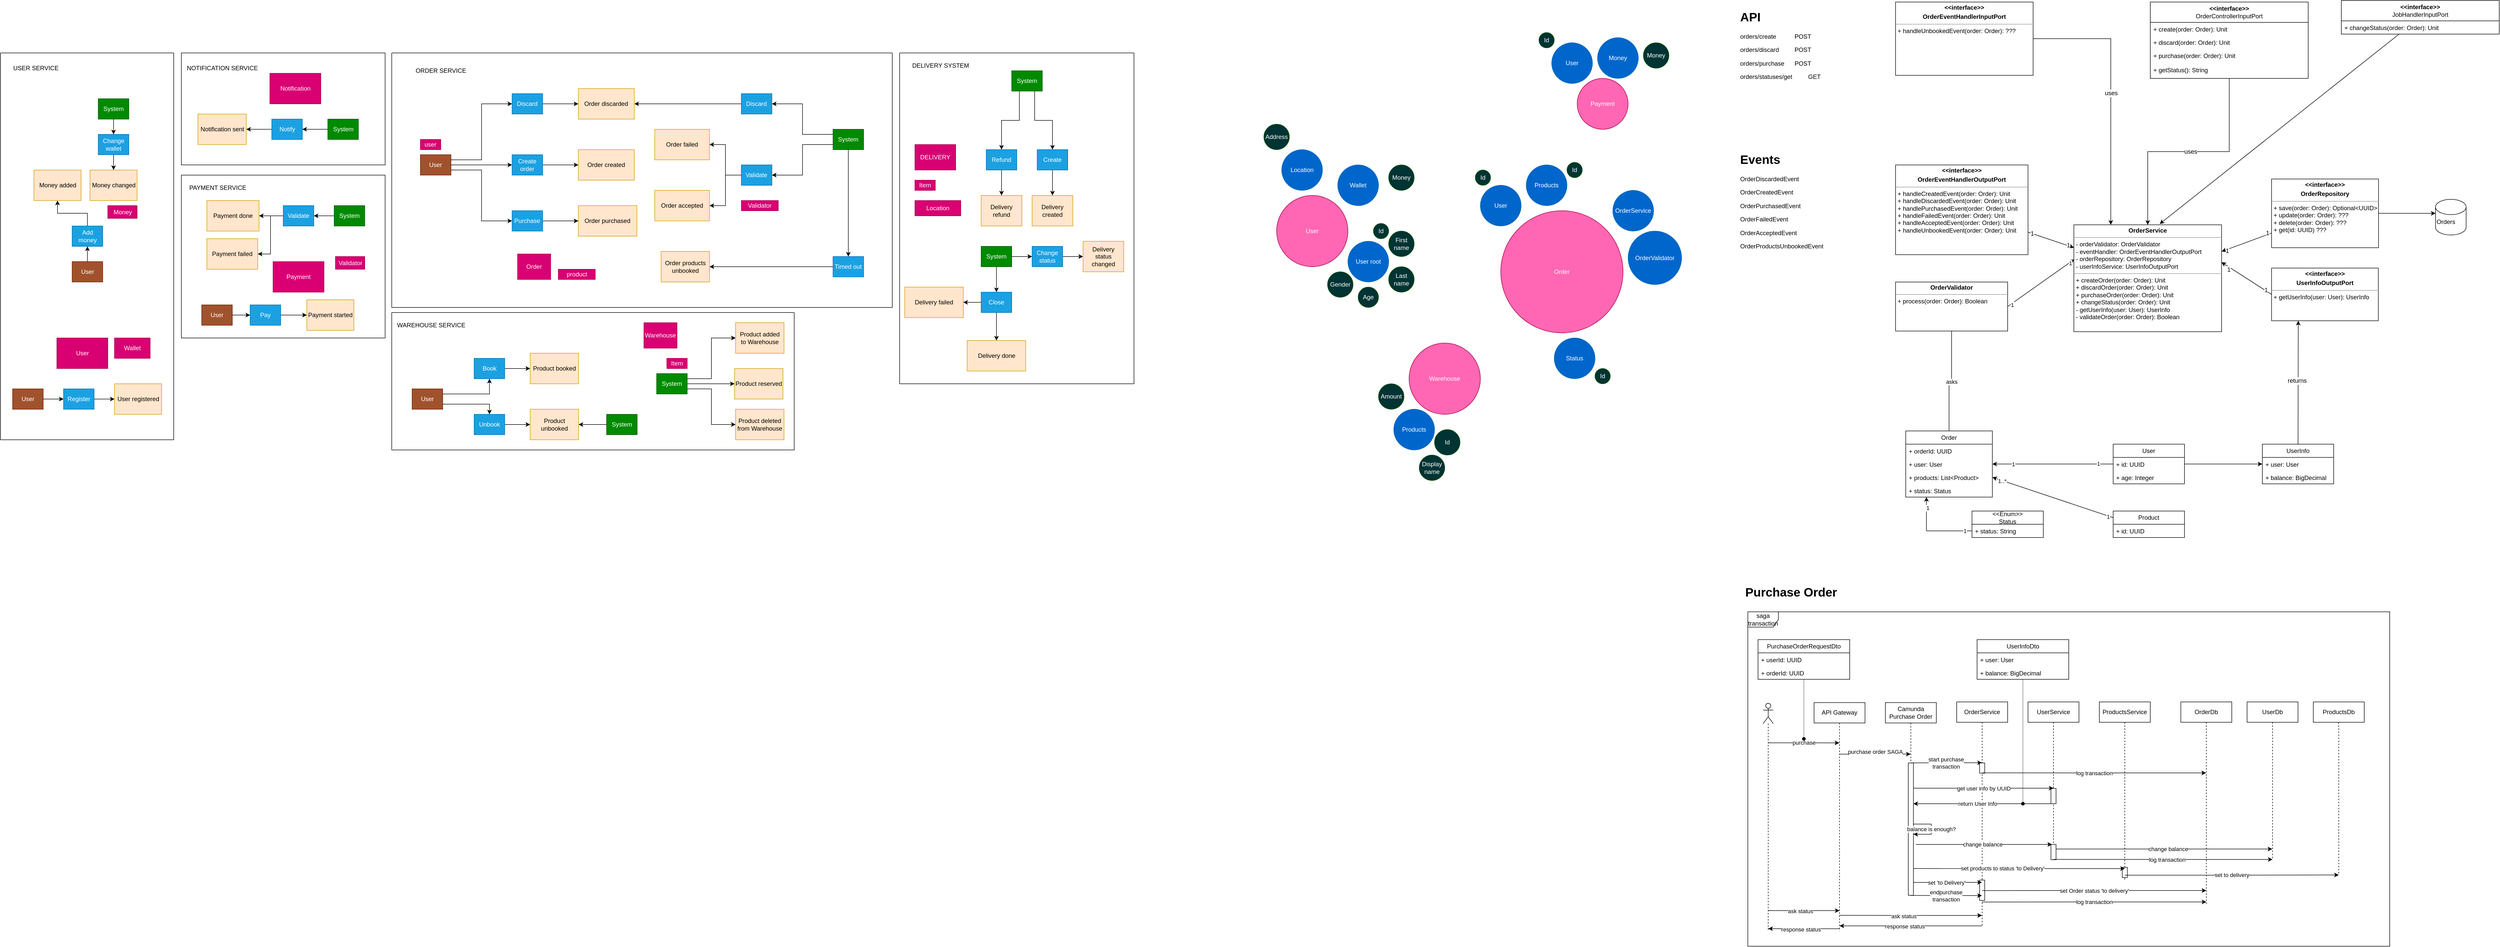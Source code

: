 <mxfile version="21.6.2" type="github">
  <diagram name="Page-1" id="Ql9pxvtIcCwwE8i6y1hl">
    <mxGraphModel dx="5368" dy="3058" grid="1" gridSize="10" guides="1" tooltips="1" connect="1" arrows="1" fold="1" page="1" pageScale="1" pageWidth="850" pageHeight="1100" math="0" shadow="0">
      <root>
        <mxCell id="0" />
        <mxCell id="1" parent="0" />
        <mxCell id="eCBL7U5E57jNzbd9nTni-171" value="" style="swimlane;startSize=0;rounded=1;shadow=0;glass=0;strokeWidth=1;arcSize=60;connectable=0;absoluteArcSize=1;" parent="1" vertex="1">
          <mxGeometry x="-770" y="-970" width="340" height="760" as="geometry">
            <mxRectangle x="-275" y="-825" width="50" height="40" as="alternateBounds" />
          </mxGeometry>
        </mxCell>
        <mxCell id="eCBL7U5E57jNzbd9nTni-19" value="User" style="html=1;whiteSpace=wrap;fillColor=#a0522d;strokeColor=#6D1F00;fontColor=#ffffff;" parent="eCBL7U5E57jNzbd9nTni-171" vertex="1">
          <mxGeometry x="23.75" y="660" width="60" height="40" as="geometry" />
        </mxCell>
        <mxCell id="eCBL7U5E57jNzbd9nTni-52" value="User registered" style="html=1;whiteSpace=wrap;fillColor=#ffe6cc;strokeColor=#d79b00;" parent="eCBL7U5E57jNzbd9nTni-171" vertex="1">
          <mxGeometry x="223.75" y="650" width="92.5" height="60" as="geometry" />
        </mxCell>
        <mxCell id="eCBL7U5E57jNzbd9nTni-53" value="Money added" style="html=1;whiteSpace=wrap;fillColor=#ffe6cc;strokeColor=#d79b00;" parent="eCBL7U5E57jNzbd9nTni-171" vertex="1">
          <mxGeometry x="65.63" y="230" width="92.5" height="60" as="geometry" />
        </mxCell>
        <mxCell id="eCBL7U5E57jNzbd9nTni-54" value="Money changed" style="html=1;whiteSpace=wrap;fillColor=#ffe6cc;strokeColor=#d79b00;" parent="eCBL7U5E57jNzbd9nTni-171" vertex="1">
          <mxGeometry x="175.63" y="230" width="92.5" height="60" as="geometry" />
        </mxCell>
        <mxCell id="eCBL7U5E57jNzbd9nTni-86" style="edgeStyle=orthogonalEdgeStyle;rounded=0;orthogonalLoop=1;jettySize=auto;html=1;exitX=1;exitY=0.5;exitDx=0;exitDy=0;entryX=0;entryY=0.5;entryDx=0;entryDy=0;" parent="eCBL7U5E57jNzbd9nTni-171" source="eCBL7U5E57jNzbd9nTni-81" target="eCBL7U5E57jNzbd9nTni-52" edge="1">
          <mxGeometry relative="1" as="geometry" />
        </mxCell>
        <mxCell id="eCBL7U5E57jNzbd9nTni-81" value="Register" style="html=1;whiteSpace=wrap;fillColor=#1ba1e2;strokeColor=#006EAF;fontColor=#ffffff;" parent="eCBL7U5E57jNzbd9nTni-171" vertex="1">
          <mxGeometry x="123.75" y="660" width="60" height="40" as="geometry" />
        </mxCell>
        <mxCell id="eCBL7U5E57jNzbd9nTni-84" style="edgeStyle=orthogonalEdgeStyle;rounded=0;orthogonalLoop=1;jettySize=auto;html=1;exitX=1;exitY=0.5;exitDx=0;exitDy=0;entryX=0;entryY=0.5;entryDx=0;entryDy=0;" parent="eCBL7U5E57jNzbd9nTni-171" source="eCBL7U5E57jNzbd9nTni-19" target="eCBL7U5E57jNzbd9nTni-81" edge="1">
          <mxGeometry relative="1" as="geometry" />
        </mxCell>
        <mxCell id="eCBL7U5E57jNzbd9nTni-99" value="User" style="html=1;whiteSpace=wrap;fillColor=#a0522d;strokeColor=#6D1F00;fontColor=#ffffff;" parent="eCBL7U5E57jNzbd9nTni-171" vertex="1">
          <mxGeometry x="140.63" y="410" width="60" height="40" as="geometry" />
        </mxCell>
        <mxCell id="eCBL7U5E57jNzbd9nTni-102" style="edgeStyle=orthogonalEdgeStyle;rounded=0;orthogonalLoop=1;jettySize=auto;html=1;entryX=0.5;entryY=1;entryDx=0;entryDy=0;" parent="eCBL7U5E57jNzbd9nTni-171" source="eCBL7U5E57jNzbd9nTni-100" target="eCBL7U5E57jNzbd9nTni-53" edge="1">
          <mxGeometry relative="1" as="geometry" />
        </mxCell>
        <mxCell id="eCBL7U5E57jNzbd9nTni-100" value="Add money" style="html=1;whiteSpace=wrap;fillColor=#1ba1e2;strokeColor=#006EAF;fontColor=#ffffff;" parent="eCBL7U5E57jNzbd9nTni-171" vertex="1">
          <mxGeometry x="140.63" y="340" width="60" height="40" as="geometry" />
        </mxCell>
        <mxCell id="eCBL7U5E57jNzbd9nTni-101" style="edgeStyle=orthogonalEdgeStyle;rounded=0;orthogonalLoop=1;jettySize=auto;html=1;entryX=0.5;entryY=1;entryDx=0;entryDy=0;" parent="eCBL7U5E57jNzbd9nTni-171" source="eCBL7U5E57jNzbd9nTni-99" target="eCBL7U5E57jNzbd9nTni-100" edge="1">
          <mxGeometry relative="1" as="geometry" />
        </mxCell>
        <mxCell id="eCBL7U5E57jNzbd9nTni-104" value="System" style="html=1;whiteSpace=wrap;fillColor=#008a00;strokeColor=#005700;fontColor=#ffffff;" parent="eCBL7U5E57jNzbd9nTni-171" vertex="1">
          <mxGeometry x="191.88" y="90" width="60" height="40" as="geometry" />
        </mxCell>
        <mxCell id="eCBL7U5E57jNzbd9nTni-107" style="edgeStyle=orthogonalEdgeStyle;rounded=0;orthogonalLoop=1;jettySize=auto;html=1;entryX=0.5;entryY=0;entryDx=0;entryDy=0;" parent="eCBL7U5E57jNzbd9nTni-171" source="eCBL7U5E57jNzbd9nTni-105" target="eCBL7U5E57jNzbd9nTni-54" edge="1">
          <mxGeometry relative="1" as="geometry" />
        </mxCell>
        <mxCell id="eCBL7U5E57jNzbd9nTni-105" value="Change wallet" style="html=1;whiteSpace=wrap;fillColor=#1ba1e2;strokeColor=#006EAF;fontColor=#ffffff;" parent="eCBL7U5E57jNzbd9nTni-171" vertex="1">
          <mxGeometry x="191.88" y="160" width="60" height="40" as="geometry" />
        </mxCell>
        <mxCell id="eCBL7U5E57jNzbd9nTni-106" style="edgeStyle=orthogonalEdgeStyle;rounded=0;orthogonalLoop=1;jettySize=auto;html=1;entryX=0.5;entryY=0;entryDx=0;entryDy=0;" parent="eCBL7U5E57jNzbd9nTni-171" source="eCBL7U5E57jNzbd9nTni-104" target="eCBL7U5E57jNzbd9nTni-105" edge="1">
          <mxGeometry relative="1" as="geometry" />
        </mxCell>
        <mxCell id="eCBL7U5E57jNzbd9nTni-164" value="Money" style="html=1;whiteSpace=wrap;fillColor=#d80073;strokeColor=#A50040;fontColor=#ffffff;" parent="eCBL7U5E57jNzbd9nTni-171" vertex="1">
          <mxGeometry x="210.63" y="300" width="57.5" height="25" as="geometry" />
        </mxCell>
        <mxCell id="eCBL7U5E57jNzbd9nTni-219" value="USER SERVICE" style="text;html=1;align=center;verticalAlign=middle;resizable=0;points=[];autosize=1;strokeColor=none;fillColor=none;" parent="eCBL7U5E57jNzbd9nTni-171" vertex="1">
          <mxGeometry x="13.75" y="15" width="110" height="30" as="geometry" />
        </mxCell>
        <mxCell id="eCBL7U5E57jNzbd9nTni-162" value="User" style="html=1;whiteSpace=wrap;fillColor=#d80073;strokeColor=#A50040;fontColor=#ffffff;" parent="eCBL7U5E57jNzbd9nTni-171" vertex="1">
          <mxGeometry x="110.63" y="560" width="100" height="60" as="geometry" />
        </mxCell>
        <mxCell id="eCBL7U5E57jNzbd9nTni-163" value="Wallet" style="html=1;whiteSpace=wrap;fillColor=#d80073;strokeColor=#A50040;fontColor=#ffffff;" parent="eCBL7U5E57jNzbd9nTni-171" vertex="1">
          <mxGeometry x="223.75" y="560" width="70" height="40" as="geometry" />
        </mxCell>
        <mxCell id="eCBL7U5E57jNzbd9nTni-173" value="" style="swimlane;startSize=0;rounded=1;shadow=0;glass=0;strokeWidth=1;arcSize=60;connectable=0;absoluteArcSize=1;" parent="1" vertex="1">
          <mxGeometry x="-2" y="-970" width="982.5" height="500" as="geometry">
            <mxRectangle x="-275" y="-825" width="50" height="40" as="alternateBounds" />
          </mxGeometry>
        </mxCell>
        <mxCell id="eCBL7U5E57jNzbd9nTni-29" value="Order purchased" style="html=1;whiteSpace=wrap;fillColor=#ffe6cc;strokeColor=#d79b00;" parent="eCBL7U5E57jNzbd9nTni-173" vertex="1">
          <mxGeometry x="366.25" y="300" width="115" height="60" as="geometry" />
        </mxCell>
        <mxCell id="eCBL7U5E57jNzbd9nTni-31" value="Order failed" style="html=1;whiteSpace=wrap;fillColor=#ffe6cc;strokeColor=#d79b00;" parent="eCBL7U5E57jNzbd9nTni-173" vertex="1">
          <mxGeometry x="516.25" y="150" width="107.5" height="60" as="geometry" />
        </mxCell>
        <mxCell id="eCBL7U5E57jNzbd9nTni-32" value="Order discarded" style="html=1;whiteSpace=wrap;fillColor=#ffe6cc;strokeColor=#d79b00;" parent="eCBL7U5E57jNzbd9nTni-173" vertex="1">
          <mxGeometry x="366.25" y="70" width="110" height="60" as="geometry" />
        </mxCell>
        <mxCell id="eCBL7U5E57jNzbd9nTni-34" value="Order products unbooked" style="html=1;whiteSpace=wrap;fillColor=#ffe6cc;strokeColor=#d79b00;" parent="eCBL7U5E57jNzbd9nTni-173" vertex="1">
          <mxGeometry x="528.75" y="390" width="95" height="60" as="geometry" />
        </mxCell>
        <mxCell id="eCBL7U5E57jNzbd9nTni-39" value="Order created" style="html=1;whiteSpace=wrap;fillColor=#ffe6cc;strokeColor=#d79b00;" parent="eCBL7U5E57jNzbd9nTni-173" vertex="1">
          <mxGeometry x="366.25" y="190" width="110" height="60" as="geometry" />
        </mxCell>
        <mxCell id="eCBL7U5E57jNzbd9nTni-44" value="Order accepted" style="html=1;whiteSpace=wrap;fillColor=#ffe6cc;strokeColor=#d79b00;" parent="eCBL7U5E57jNzbd9nTni-173" vertex="1">
          <mxGeometry x="516.25" y="270" width="107.5" height="60" as="geometry" />
        </mxCell>
        <mxCell id="eCBL7U5E57jNzbd9nTni-119" value="User" style="html=1;whiteSpace=wrap;fillColor=#a0522d;strokeColor=#6D1F00;fontColor=#ffffff;" parent="eCBL7U5E57jNzbd9nTni-173" vertex="1">
          <mxGeometry x="56.25" y="200" width="60" height="40" as="geometry" />
        </mxCell>
        <mxCell id="eCBL7U5E57jNzbd9nTni-124" style="edgeStyle=orthogonalEdgeStyle;rounded=0;orthogonalLoop=1;jettySize=auto;html=1;" parent="eCBL7U5E57jNzbd9nTni-173" source="eCBL7U5E57jNzbd9nTni-122" target="eCBL7U5E57jNzbd9nTni-39" edge="1">
          <mxGeometry relative="1" as="geometry" />
        </mxCell>
        <mxCell id="eCBL7U5E57jNzbd9nTni-122" value="Create order" style="html=1;whiteSpace=wrap;fillColor=#1ba1e2;strokeColor=#006EAF;fontColor=#ffffff;" parent="eCBL7U5E57jNzbd9nTni-173" vertex="1">
          <mxGeometry x="236.25" y="200" width="60" height="40" as="geometry" />
        </mxCell>
        <mxCell id="eCBL7U5E57jNzbd9nTni-123" style="edgeStyle=orthogonalEdgeStyle;rounded=0;orthogonalLoop=1;jettySize=auto;html=1;entryX=0;entryY=0.5;entryDx=0;entryDy=0;" parent="eCBL7U5E57jNzbd9nTni-173" source="eCBL7U5E57jNzbd9nTni-119" target="eCBL7U5E57jNzbd9nTni-122" edge="1">
          <mxGeometry relative="1" as="geometry" />
        </mxCell>
        <mxCell id="eCBL7U5E57jNzbd9nTni-132" style="edgeStyle=orthogonalEdgeStyle;rounded=0;orthogonalLoop=1;jettySize=auto;html=1;entryX=0;entryY=0.5;entryDx=0;entryDy=0;" parent="eCBL7U5E57jNzbd9nTni-173" source="eCBL7U5E57jNzbd9nTni-125" target="eCBL7U5E57jNzbd9nTni-29" edge="1">
          <mxGeometry relative="1" as="geometry" />
        </mxCell>
        <mxCell id="eCBL7U5E57jNzbd9nTni-125" value="Purchase" style="html=1;whiteSpace=wrap;fillColor=#1ba1e2;strokeColor=#006EAF;fontColor=#ffffff;" parent="eCBL7U5E57jNzbd9nTni-173" vertex="1">
          <mxGeometry x="236.25" y="310" width="60" height="40" as="geometry" />
        </mxCell>
        <mxCell id="eCBL7U5E57jNzbd9nTni-133" style="edgeStyle=orthogonalEdgeStyle;rounded=0;orthogonalLoop=1;jettySize=auto;html=1;entryX=0;entryY=0.5;entryDx=0;entryDy=0;exitX=1;exitY=0.75;exitDx=0;exitDy=0;" parent="eCBL7U5E57jNzbd9nTni-173" source="eCBL7U5E57jNzbd9nTni-119" target="eCBL7U5E57jNzbd9nTni-125" edge="1">
          <mxGeometry relative="1" as="geometry" />
        </mxCell>
        <mxCell id="eCBL7U5E57jNzbd9nTni-145" style="edgeStyle=orthogonalEdgeStyle;rounded=0;orthogonalLoop=1;jettySize=auto;html=1;entryX=1;entryY=0.5;entryDx=0;entryDy=0;" parent="eCBL7U5E57jNzbd9nTni-173" source="eCBL7U5E57jNzbd9nTni-127" target="eCBL7U5E57jNzbd9nTni-44" edge="1">
          <mxGeometry relative="1" as="geometry" />
        </mxCell>
        <mxCell id="eCBL7U5E57jNzbd9nTni-127" value="Validate" style="html=1;whiteSpace=wrap;fillColor=#1ba1e2;strokeColor=#006EAF;fontColor=#ffffff;" parent="eCBL7U5E57jNzbd9nTni-173" vertex="1">
          <mxGeometry x="686.25" y="220" width="60" height="40" as="geometry" />
        </mxCell>
        <mxCell id="eCBL7U5E57jNzbd9nTni-130" style="edgeStyle=orthogonalEdgeStyle;rounded=0;orthogonalLoop=1;jettySize=auto;html=1;entryX=1;entryY=0.5;entryDx=0;entryDy=0;" parent="eCBL7U5E57jNzbd9nTni-173" source="eCBL7U5E57jNzbd9nTni-127" target="eCBL7U5E57jNzbd9nTni-31" edge="1">
          <mxGeometry relative="1" as="geometry" />
        </mxCell>
        <mxCell id="eCBL7U5E57jNzbd9nTni-136" style="edgeStyle=orthogonalEdgeStyle;rounded=0;orthogonalLoop=1;jettySize=auto;html=1;entryX=0;entryY=0.5;entryDx=0;entryDy=0;" parent="eCBL7U5E57jNzbd9nTni-173" source="eCBL7U5E57jNzbd9nTni-134" target="eCBL7U5E57jNzbd9nTni-32" edge="1">
          <mxGeometry relative="1" as="geometry" />
        </mxCell>
        <mxCell id="eCBL7U5E57jNzbd9nTni-134" value="Discard" style="html=1;whiteSpace=wrap;fillColor=#1ba1e2;strokeColor=#006EAF;fontColor=#ffffff;" parent="eCBL7U5E57jNzbd9nTni-173" vertex="1">
          <mxGeometry x="236.25" y="80" width="60" height="40" as="geometry" />
        </mxCell>
        <mxCell id="eCBL7U5E57jNzbd9nTni-135" style="edgeStyle=orthogonalEdgeStyle;rounded=0;orthogonalLoop=1;jettySize=auto;html=1;entryX=0;entryY=0.5;entryDx=0;entryDy=0;exitX=1;exitY=0.25;exitDx=0;exitDy=0;" parent="eCBL7U5E57jNzbd9nTni-173" source="eCBL7U5E57jNzbd9nTni-119" target="eCBL7U5E57jNzbd9nTni-134" edge="1">
          <mxGeometry relative="1" as="geometry" />
        </mxCell>
        <mxCell id="eCBL7U5E57jNzbd9nTni-147" style="edgeStyle=orthogonalEdgeStyle;rounded=0;orthogonalLoop=1;jettySize=auto;html=1;entryX=1;entryY=0.5;entryDx=0;entryDy=0;exitX=0;exitY=0.75;exitDx=0;exitDy=0;" parent="eCBL7U5E57jNzbd9nTni-173" source="eCBL7U5E57jNzbd9nTni-137" target="eCBL7U5E57jNzbd9nTni-127" edge="1">
          <mxGeometry relative="1" as="geometry" />
        </mxCell>
        <mxCell id="eCBL7U5E57jNzbd9nTni-137" value="System" style="html=1;whiteSpace=wrap;fillColor=#008a00;strokeColor=#005700;fontColor=#ffffff;" parent="eCBL7U5E57jNzbd9nTni-173" vertex="1">
          <mxGeometry x="866.25" y="150" width="60" height="40" as="geometry" />
        </mxCell>
        <mxCell id="eCBL7U5E57jNzbd9nTni-144" style="edgeStyle=orthogonalEdgeStyle;rounded=0;orthogonalLoop=1;jettySize=auto;html=1;" parent="eCBL7U5E57jNzbd9nTni-173" source="eCBL7U5E57jNzbd9nTni-140" target="eCBL7U5E57jNzbd9nTni-32" edge="1">
          <mxGeometry relative="1" as="geometry" />
        </mxCell>
        <mxCell id="eCBL7U5E57jNzbd9nTni-140" value="Discard" style="html=1;whiteSpace=wrap;fillColor=#1ba1e2;strokeColor=#006EAF;fontColor=#ffffff;" parent="eCBL7U5E57jNzbd9nTni-173" vertex="1">
          <mxGeometry x="686.25" y="80" width="60" height="40" as="geometry" />
        </mxCell>
        <mxCell id="eCBL7U5E57jNzbd9nTni-148" style="edgeStyle=orthogonalEdgeStyle;rounded=0;orthogonalLoop=1;jettySize=auto;html=1;entryX=1;entryY=0.5;entryDx=0;entryDy=0;exitX=0;exitY=0.25;exitDx=0;exitDy=0;" parent="eCBL7U5E57jNzbd9nTni-173" source="eCBL7U5E57jNzbd9nTni-137" target="eCBL7U5E57jNzbd9nTni-140" edge="1">
          <mxGeometry relative="1" as="geometry" />
        </mxCell>
        <mxCell id="eCBL7U5E57jNzbd9nTni-157" style="edgeStyle=orthogonalEdgeStyle;rounded=0;orthogonalLoop=1;jettySize=auto;html=1;entryX=1;entryY=0.5;entryDx=0;entryDy=0;" parent="eCBL7U5E57jNzbd9nTni-173" source="eCBL7U5E57jNzbd9nTni-154" target="eCBL7U5E57jNzbd9nTni-34" edge="1">
          <mxGeometry relative="1" as="geometry" />
        </mxCell>
        <mxCell id="eCBL7U5E57jNzbd9nTni-154" value="Timed out" style="html=1;whiteSpace=wrap;fillColor=#1ba1e2;strokeColor=#006EAF;fontColor=#ffffff;" parent="eCBL7U5E57jNzbd9nTni-173" vertex="1">
          <mxGeometry x="866.25" y="400" width="60" height="40" as="geometry" />
        </mxCell>
        <mxCell id="eCBL7U5E57jNzbd9nTni-158" value="Order" style="html=1;whiteSpace=wrap;fillColor=#d80073;strokeColor=#A50040;fontColor=#ffffff;" parent="eCBL7U5E57jNzbd9nTni-173" vertex="1">
          <mxGeometry x="247" y="395" width="65" height="50" as="geometry" />
        </mxCell>
        <mxCell id="eCBL7U5E57jNzbd9nTni-159" value="user" style="html=1;whiteSpace=wrap;fillColor=#d80073;strokeColor=#A50040;fontColor=#ffffff;" parent="eCBL7U5E57jNzbd9nTni-173" vertex="1">
          <mxGeometry x="56.25" y="170" width="40" height="20" as="geometry" />
        </mxCell>
        <mxCell id="eCBL7U5E57jNzbd9nTni-160" value="product" style="html=1;whiteSpace=wrap;fillColor=#d80073;strokeColor=#A50040;fontColor=#ffffff;" parent="eCBL7U5E57jNzbd9nTni-173" vertex="1">
          <mxGeometry x="327" y="425" width="72.5" height="20" as="geometry" />
        </mxCell>
        <mxCell id="eCBL7U5E57jNzbd9nTni-161" value="Validator" style="html=1;whiteSpace=wrap;fillColor=#d80073;strokeColor=#A50040;fontColor=#ffffff;" parent="eCBL7U5E57jNzbd9nTni-173" vertex="1">
          <mxGeometry x="686.25" y="290" width="72.5" height="20" as="geometry" />
        </mxCell>
        <mxCell id="eCBL7U5E57jNzbd9nTni-155" style="edgeStyle=orthogonalEdgeStyle;rounded=0;orthogonalLoop=1;jettySize=auto;html=1;entryX=0.5;entryY=0;entryDx=0;entryDy=0;" parent="eCBL7U5E57jNzbd9nTni-173" source="eCBL7U5E57jNzbd9nTni-137" target="eCBL7U5E57jNzbd9nTni-154" edge="1">
          <mxGeometry relative="1" as="geometry" />
        </mxCell>
        <mxCell id="eCBL7U5E57jNzbd9nTni-217" value="ORDER SERVICE" style="text;html=1;align=center;verticalAlign=middle;resizable=0;points=[];autosize=1;strokeColor=none;fillColor=none;" parent="eCBL7U5E57jNzbd9nTni-173" vertex="1">
          <mxGeometry x="36.25" y="20" width="120" height="30" as="geometry" />
        </mxCell>
        <mxCell id="eCBL7U5E57jNzbd9nTni-175" value="" style="swimlane;startSize=0;rounded=1;shadow=0;glass=0;strokeWidth=1;arcSize=60;connectable=0;absoluteArcSize=1;" parent="1" vertex="1">
          <mxGeometry x="-2" y="-460" width="790" height="270" as="geometry">
            <mxRectangle x="-275" y="-825" width="50" height="40" as="alternateBounds" />
          </mxGeometry>
        </mxCell>
        <mxCell id="eCBL7U5E57jNzbd9nTni-93" value="Warehouse" style="html=1;whiteSpace=wrap;fillColor=#d80073;strokeColor=#A50040;fontColor=#ffffff;" parent="eCBL7U5E57jNzbd9nTni-175" vertex="1">
          <mxGeometry x="495" y="20" width="65" height="50" as="geometry" />
        </mxCell>
        <mxCell id="eCBL7U5E57jNzbd9nTni-94" value="Item" style="html=1;whiteSpace=wrap;fillColor=#d80073;strokeColor=#A50040;fontColor=#ffffff;" parent="eCBL7U5E57jNzbd9nTni-175" vertex="1">
          <mxGeometry x="540" y="90" width="40" height="20" as="geometry" />
        </mxCell>
        <mxCell id="eCBL7U5E57jNzbd9nTni-95" value="System" style="html=1;whiteSpace=wrap;fillColor=#008a00;strokeColor=#005700;fontColor=#ffffff;" parent="eCBL7U5E57jNzbd9nTni-175" vertex="1">
          <mxGeometry x="520" y="120" width="60" height="40" as="geometry" />
        </mxCell>
        <mxCell id="eCBL7U5E57jNzbd9nTni-92" value="Product&amp;nbsp;reserved" style="html=1;whiteSpace=wrap;fillColor=#ffe6cc;strokeColor=#d79b00;" parent="eCBL7U5E57jNzbd9nTni-175" vertex="1">
          <mxGeometry x="673" y="110" width="95" height="60" as="geometry" />
        </mxCell>
        <mxCell id="eCBL7U5E57jNzbd9nTni-45" value="Product&amp;nbsp;deleted&lt;br&gt;from Warehouse" style="html=1;whiteSpace=wrap;fillColor=#ffe6cc;strokeColor=#d79b00;" parent="eCBL7U5E57jNzbd9nTni-175" vertex="1">
          <mxGeometry x="675" y="190" width="95" height="60" as="geometry" />
        </mxCell>
        <mxCell id="eCBL7U5E57jNzbd9nTni-41" value="Product&amp;nbsp;added&lt;br&gt;to Warehouse" style="html=1;whiteSpace=wrap;fillColor=#ffe6cc;strokeColor=#d79b00;" parent="eCBL7U5E57jNzbd9nTni-175" vertex="1">
          <mxGeometry x="675" y="20" width="95" height="60" as="geometry" />
        </mxCell>
        <mxCell id="eCBL7U5E57jNzbd9nTni-98" style="edgeStyle=orthogonalEdgeStyle;rounded=0;orthogonalLoop=1;jettySize=auto;html=1;entryX=0;entryY=0.5;entryDx=0;entryDy=0;" parent="eCBL7U5E57jNzbd9nTni-175" source="eCBL7U5E57jNzbd9nTni-95" target="eCBL7U5E57jNzbd9nTni-92" edge="1">
          <mxGeometry relative="1" as="geometry" />
        </mxCell>
        <mxCell id="eCBL7U5E57jNzbd9nTni-97" style="edgeStyle=orthogonalEdgeStyle;rounded=0;orthogonalLoop=1;jettySize=auto;html=1;entryX=0;entryY=0.5;entryDx=0;entryDy=0;exitX=1;exitY=0.75;exitDx=0;exitDy=0;" parent="eCBL7U5E57jNzbd9nTni-175" source="eCBL7U5E57jNzbd9nTni-95" target="eCBL7U5E57jNzbd9nTni-45" edge="1">
          <mxGeometry relative="1" as="geometry" />
        </mxCell>
        <mxCell id="eCBL7U5E57jNzbd9nTni-96" style="edgeStyle=orthogonalEdgeStyle;rounded=0;orthogonalLoop=1;jettySize=auto;html=1;entryX=0;entryY=0.5;entryDx=0;entryDy=0;exitX=1;exitY=0.25;exitDx=0;exitDy=0;" parent="eCBL7U5E57jNzbd9nTni-175" source="eCBL7U5E57jNzbd9nTni-95" target="eCBL7U5E57jNzbd9nTni-41" edge="1">
          <mxGeometry relative="1" as="geometry" />
        </mxCell>
        <mxCell id="eCBL7U5E57jNzbd9nTni-216" value="WAREHOUSE SERVICE" style="text;html=1;align=center;verticalAlign=middle;resizable=0;points=[];autosize=1;strokeColor=none;fillColor=none;" parent="eCBL7U5E57jNzbd9nTni-175" vertex="1">
          <mxGeometry x="-3" y="10" width="160" height="30" as="geometry" />
        </mxCell>
        <mxCell id="eCBL7U5E57jNzbd9nTni-20" value="Product booked" style="html=1;whiteSpace=wrap;fillColor=#ffe6cc;strokeColor=#d79b00;" parent="eCBL7U5E57jNzbd9nTni-175" vertex="1">
          <mxGeometry x="271.75" y="80" width="95" height="60" as="geometry" />
        </mxCell>
        <mxCell id="eCBL7U5E57jNzbd9nTni-30" value="Product unbooked" style="html=1;whiteSpace=wrap;fillColor=#ffe6cc;strokeColor=#d79b00;" parent="eCBL7U5E57jNzbd9nTni-175" vertex="1">
          <mxGeometry x="271.75" y="190" width="95" height="60" as="geometry" />
        </mxCell>
        <mxCell id="eCBL7U5E57jNzbd9nTni-71" value="User" style="html=1;whiteSpace=wrap;fillColor=#a0522d;strokeColor=#6D1F00;fontColor=#ffffff;" parent="eCBL7U5E57jNzbd9nTni-175" vertex="1">
          <mxGeometry x="40" y="150" width="60" height="40" as="geometry" />
        </mxCell>
        <mxCell id="eCBL7U5E57jNzbd9nTni-89" style="edgeStyle=orthogonalEdgeStyle;rounded=0;orthogonalLoop=1;jettySize=auto;html=1;entryX=0;entryY=0.5;entryDx=0;entryDy=0;" parent="eCBL7U5E57jNzbd9nTni-175" source="eCBL7U5E57jNzbd9nTni-87" target="eCBL7U5E57jNzbd9nTni-20" edge="1">
          <mxGeometry relative="1" as="geometry" />
        </mxCell>
        <mxCell id="eCBL7U5E57jNzbd9nTni-87" value="Book" style="html=1;whiteSpace=wrap;fillColor=#1ba1e2;strokeColor=#006EAF;fontColor=#ffffff;" parent="eCBL7U5E57jNzbd9nTni-175" vertex="1">
          <mxGeometry x="161.75" y="90" width="60" height="40" as="geometry" />
        </mxCell>
        <mxCell id="eCBL7U5E57jNzbd9nTni-88" style="edgeStyle=orthogonalEdgeStyle;rounded=0;orthogonalLoop=1;jettySize=auto;html=1;exitX=1;exitY=0.25;exitDx=0;exitDy=0;" parent="eCBL7U5E57jNzbd9nTni-175" source="eCBL7U5E57jNzbd9nTni-71" target="eCBL7U5E57jNzbd9nTni-87" edge="1">
          <mxGeometry relative="1" as="geometry" />
        </mxCell>
        <mxCell id="eCBL7U5E57jNzbd9nTni-91" style="edgeStyle=orthogonalEdgeStyle;rounded=0;orthogonalLoop=1;jettySize=auto;html=1;" parent="eCBL7U5E57jNzbd9nTni-175" source="eCBL7U5E57jNzbd9nTni-90" target="eCBL7U5E57jNzbd9nTni-30" edge="1">
          <mxGeometry relative="1" as="geometry" />
        </mxCell>
        <mxCell id="eCBL7U5E57jNzbd9nTni-90" value="System" style="html=1;whiteSpace=wrap;fillColor=#008a00;strokeColor=#005700;fontColor=#ffffff;" parent="eCBL7U5E57jNzbd9nTni-175" vertex="1">
          <mxGeometry x="421.75" y="200" width="60" height="40" as="geometry" />
        </mxCell>
        <mxCell id="eCBL7U5E57jNzbd9nTni-222" style="edgeStyle=orthogonalEdgeStyle;rounded=0;orthogonalLoop=1;jettySize=auto;html=1;" parent="eCBL7U5E57jNzbd9nTni-175" source="eCBL7U5E57jNzbd9nTni-221" target="eCBL7U5E57jNzbd9nTni-30" edge="1">
          <mxGeometry relative="1" as="geometry" />
        </mxCell>
        <mxCell id="eCBL7U5E57jNzbd9nTni-221" value="Unbook" style="html=1;whiteSpace=wrap;fillColor=#1ba1e2;strokeColor=#006EAF;fontColor=#ffffff;" parent="eCBL7U5E57jNzbd9nTni-175" vertex="1">
          <mxGeometry x="161.75" y="200" width="60" height="40" as="geometry" />
        </mxCell>
        <mxCell id="eCBL7U5E57jNzbd9nTni-223" style="edgeStyle=orthogonalEdgeStyle;rounded=0;orthogonalLoop=1;jettySize=auto;html=1;exitX=1;exitY=0.75;exitDx=0;exitDy=0;" parent="eCBL7U5E57jNzbd9nTni-175" source="eCBL7U5E57jNzbd9nTni-71" target="eCBL7U5E57jNzbd9nTni-221" edge="1">
          <mxGeometry relative="1" as="geometry" />
        </mxCell>
        <mxCell id="eCBL7U5E57jNzbd9nTni-213" value="" style="swimlane;startSize=0;" parent="1" vertex="1">
          <mxGeometry x="-415" y="-730" width="400" height="320" as="geometry" />
        </mxCell>
        <mxCell id="eCBL7U5E57jNzbd9nTni-57" value="Payment done" style="html=1;whiteSpace=wrap;fillColor=#ffe6cc;strokeColor=#d79b00;" parent="eCBL7U5E57jNzbd9nTni-213" vertex="1">
          <mxGeometry x="50" y="50" width="102.5" height="60" as="geometry" />
        </mxCell>
        <mxCell id="eCBL7U5E57jNzbd9nTni-58" value="Payment failed" style="html=1;whiteSpace=wrap;fillColor=#ffe6cc;strokeColor=#d79b00;" parent="eCBL7U5E57jNzbd9nTni-213" vertex="1">
          <mxGeometry x="50" y="125" width="100" height="60" as="geometry" />
        </mxCell>
        <mxCell id="eCBL7U5E57jNzbd9nTni-59" value="Payment started" style="html=1;whiteSpace=wrap;fillColor=#ffe6cc;strokeColor=#d79b00;" parent="eCBL7U5E57jNzbd9nTni-213" vertex="1">
          <mxGeometry x="246.25" y="245" width="92.5" height="60" as="geometry" />
        </mxCell>
        <mxCell id="eCBL7U5E57jNzbd9nTni-62" value="User" style="html=1;whiteSpace=wrap;fillColor=#a0522d;strokeColor=#6D1F00;fontColor=#ffffff;" parent="eCBL7U5E57jNzbd9nTni-213" vertex="1">
          <mxGeometry x="40" y="255" width="60" height="40" as="geometry" />
        </mxCell>
        <mxCell id="eCBL7U5E57jNzbd9nTni-77" style="edgeStyle=orthogonalEdgeStyle;rounded=0;orthogonalLoop=1;jettySize=auto;html=1;exitX=1;exitY=0.5;exitDx=0;exitDy=0;entryX=0;entryY=0.5;entryDx=0;entryDy=0;" parent="eCBL7U5E57jNzbd9nTni-213" source="eCBL7U5E57jNzbd9nTni-75" target="eCBL7U5E57jNzbd9nTni-59" edge="1">
          <mxGeometry relative="1" as="geometry" />
        </mxCell>
        <mxCell id="eCBL7U5E57jNzbd9nTni-75" value="Pay" style="html=1;whiteSpace=wrap;fillColor=#1ba1e2;strokeColor=#006EAF;fontColor=#ffffff;" parent="eCBL7U5E57jNzbd9nTni-213" vertex="1">
          <mxGeometry x="135" y="255" width="60" height="40" as="geometry" />
        </mxCell>
        <mxCell id="eCBL7U5E57jNzbd9nTni-76" style="edgeStyle=orthogonalEdgeStyle;rounded=0;orthogonalLoop=1;jettySize=auto;html=1;exitX=1;exitY=0.5;exitDx=0;exitDy=0;" parent="eCBL7U5E57jNzbd9nTni-213" source="eCBL7U5E57jNzbd9nTni-62" target="eCBL7U5E57jNzbd9nTni-75" edge="1">
          <mxGeometry relative="1" as="geometry" />
        </mxCell>
        <mxCell id="eCBL7U5E57jNzbd9nTni-110" style="edgeStyle=orthogonalEdgeStyle;rounded=0;orthogonalLoop=1;jettySize=auto;html=1;entryX=1;entryY=0.5;entryDx=0;entryDy=0;" parent="eCBL7U5E57jNzbd9nTni-213" source="eCBL7U5E57jNzbd9nTni-108" target="eCBL7U5E57jNzbd9nTni-57" edge="1">
          <mxGeometry relative="1" as="geometry" />
        </mxCell>
        <mxCell id="eCBL7U5E57jNzbd9nTni-111" style="edgeStyle=orthogonalEdgeStyle;rounded=0;orthogonalLoop=1;jettySize=auto;html=1;entryX=1;entryY=0.5;entryDx=0;entryDy=0;" parent="eCBL7U5E57jNzbd9nTni-213" source="eCBL7U5E57jNzbd9nTni-108" target="eCBL7U5E57jNzbd9nTni-58" edge="1">
          <mxGeometry relative="1" as="geometry" />
        </mxCell>
        <mxCell id="eCBL7U5E57jNzbd9nTni-108" value="Validate" style="html=1;whiteSpace=wrap;fillColor=#1ba1e2;strokeColor=#006EAF;fontColor=#ffffff;" parent="eCBL7U5E57jNzbd9nTni-213" vertex="1">
          <mxGeometry x="200" y="60" width="60" height="40" as="geometry" />
        </mxCell>
        <mxCell id="eCBL7U5E57jNzbd9nTni-113" style="edgeStyle=orthogonalEdgeStyle;rounded=0;orthogonalLoop=1;jettySize=auto;html=1;entryX=1;entryY=0.5;entryDx=0;entryDy=0;" parent="eCBL7U5E57jNzbd9nTni-213" source="eCBL7U5E57jNzbd9nTni-112" target="eCBL7U5E57jNzbd9nTni-108" edge="1">
          <mxGeometry relative="1" as="geometry" />
        </mxCell>
        <mxCell id="eCBL7U5E57jNzbd9nTni-112" value="System" style="html=1;whiteSpace=wrap;fillColor=#008a00;strokeColor=#005700;fontColor=#ffffff;" parent="eCBL7U5E57jNzbd9nTni-213" vertex="1">
          <mxGeometry x="300" y="60" width="60" height="40" as="geometry" />
        </mxCell>
        <mxCell id="eCBL7U5E57jNzbd9nTni-165" value="Payment" style="html=1;whiteSpace=wrap;fillColor=#d80073;strokeColor=#A50040;fontColor=#ffffff;" parent="eCBL7U5E57jNzbd9nTni-213" vertex="1">
          <mxGeometry x="180" y="170" width="100" height="60" as="geometry" />
        </mxCell>
        <mxCell id="eCBL7U5E57jNzbd9nTni-166" value="Validator" style="html=1;whiteSpace=wrap;fillColor=#d80073;strokeColor=#A50040;fontColor=#ffffff;" parent="eCBL7U5E57jNzbd9nTni-213" vertex="1">
          <mxGeometry x="302.5" y="160" width="57.5" height="25" as="geometry" />
        </mxCell>
        <mxCell id="eCBL7U5E57jNzbd9nTni-220" value="PAYMENT SERVICE" style="text;html=1;align=center;verticalAlign=middle;resizable=0;points=[];autosize=1;strokeColor=none;fillColor=none;" parent="eCBL7U5E57jNzbd9nTni-213" vertex="1">
          <mxGeometry x="1.25" y="10" width="140" height="30" as="geometry" />
        </mxCell>
        <mxCell id="eCBL7U5E57jNzbd9nTni-214" value="" style="swimlane;startSize=0;" parent="1" vertex="1">
          <mxGeometry x="-415" y="-970" width="400" height="220" as="geometry" />
        </mxCell>
        <mxCell id="eCBL7U5E57jNzbd9nTni-33" value="Notification sent" style="html=1;whiteSpace=wrap;fillColor=#ffe6cc;strokeColor=#d79b00;" parent="eCBL7U5E57jNzbd9nTni-214" vertex="1">
          <mxGeometry x="32.5" y="120" width="95" height="60" as="geometry" />
        </mxCell>
        <mxCell id="eCBL7U5E57jNzbd9nTni-117" style="edgeStyle=orthogonalEdgeStyle;rounded=0;orthogonalLoop=1;jettySize=auto;html=1;" parent="eCBL7U5E57jNzbd9nTni-214" source="eCBL7U5E57jNzbd9nTni-114" target="eCBL7U5E57jNzbd9nTni-33" edge="1">
          <mxGeometry relative="1" as="geometry" />
        </mxCell>
        <mxCell id="eCBL7U5E57jNzbd9nTni-114" value="Notify" style="html=1;whiteSpace=wrap;fillColor=#1ba1e2;strokeColor=#006EAF;fontColor=#ffffff;" parent="eCBL7U5E57jNzbd9nTni-214" vertex="1">
          <mxGeometry x="177.5" y="130" width="60" height="40" as="geometry" />
        </mxCell>
        <mxCell id="eCBL7U5E57jNzbd9nTni-115" style="edgeStyle=orthogonalEdgeStyle;rounded=0;orthogonalLoop=1;jettySize=auto;html=1;entryX=1;entryY=0.5;entryDx=0;entryDy=0;" parent="eCBL7U5E57jNzbd9nTni-214" source="eCBL7U5E57jNzbd9nTni-116" target="eCBL7U5E57jNzbd9nTni-114" edge="1">
          <mxGeometry relative="1" as="geometry" />
        </mxCell>
        <mxCell id="eCBL7U5E57jNzbd9nTni-116" value="System" style="html=1;whiteSpace=wrap;fillColor=#008a00;strokeColor=#005700;fontColor=#ffffff;" parent="eCBL7U5E57jNzbd9nTni-214" vertex="1">
          <mxGeometry x="287.5" y="130" width="60" height="40" as="geometry" />
        </mxCell>
        <mxCell id="eCBL7U5E57jNzbd9nTni-167" value="Notification" style="html=1;whiteSpace=wrap;fillColor=#d80073;strokeColor=#A50040;fontColor=#ffffff;" parent="eCBL7U5E57jNzbd9nTni-214" vertex="1">
          <mxGeometry x="173.75" y="40" width="100" height="60" as="geometry" />
        </mxCell>
        <mxCell id="eCBL7U5E57jNzbd9nTni-218" value="NOTIFICATION SERVICE" style="text;html=1;align=center;verticalAlign=middle;resizable=0;points=[];autosize=1;strokeColor=none;fillColor=none;" parent="eCBL7U5E57jNzbd9nTni-214" vertex="1">
          <mxGeometry y="15" width="160" height="30" as="geometry" />
        </mxCell>
        <mxCell id="eCBL7U5E57jNzbd9nTni-248" value="" style="swimlane;startSize=0;" parent="1" vertex="1">
          <mxGeometry x="995" y="-970" width="460" height="650" as="geometry" />
        </mxCell>
        <mxCell id="eCBL7U5E57jNzbd9nTni-40" value="Delivery done" style="html=1;whiteSpace=wrap;fillColor=#ffe6cc;strokeColor=#d79b00;" parent="eCBL7U5E57jNzbd9nTni-248" vertex="1">
          <mxGeometry x="132.5" y="565" width="115" height="60" as="geometry" />
        </mxCell>
        <mxCell id="eCBL7U5E57jNzbd9nTni-42" value="Delivery status changed" style="html=1;whiteSpace=wrap;fillColor=#ffe6cc;strokeColor=#d79b00;" parent="eCBL7U5E57jNzbd9nTni-248" vertex="1">
          <mxGeometry x="360" y="370" width="80" height="60" as="geometry" />
        </mxCell>
        <mxCell id="eCBL7U5E57jNzbd9nTni-46" value="Delivery refund" style="html=1;whiteSpace=wrap;fillColor=#ffe6cc;strokeColor=#d79b00;" parent="eCBL7U5E57jNzbd9nTni-248" vertex="1">
          <mxGeometry x="160" y="280" width="80" height="60" as="geometry" />
        </mxCell>
        <mxCell id="eCBL7U5E57jNzbd9nTni-47" value="Delivery failed" style="html=1;whiteSpace=wrap;fillColor=#ffe6cc;strokeColor=#d79b00;" parent="eCBL7U5E57jNzbd9nTni-248" vertex="1">
          <mxGeometry x="10" y="460" width="115" height="60" as="geometry" />
        </mxCell>
        <mxCell id="eCBL7U5E57jNzbd9nTni-51" value="Delivery created" style="html=1;whiteSpace=wrap;fillColor=#ffe6cc;strokeColor=#d79b00;" parent="eCBL7U5E57jNzbd9nTni-248" vertex="1">
          <mxGeometry x="260" y="280" width="80" height="60" as="geometry" />
        </mxCell>
        <mxCell id="eCBL7U5E57jNzbd9nTni-224" value="System" style="html=1;whiteSpace=wrap;fillColor=#008a00;strokeColor=#005700;fontColor=#ffffff;" parent="eCBL7U5E57jNzbd9nTni-248" vertex="1">
          <mxGeometry x="160" y="380" width="60" height="40" as="geometry" />
        </mxCell>
        <mxCell id="eCBL7U5E57jNzbd9nTni-232" style="edgeStyle=orthogonalEdgeStyle;rounded=0;orthogonalLoop=1;jettySize=auto;html=1;exitX=1;exitY=0.5;exitDx=0;exitDy=0;entryX=0;entryY=0.5;entryDx=0;entryDy=0;" parent="eCBL7U5E57jNzbd9nTni-248" source="eCBL7U5E57jNzbd9nTni-230" target="eCBL7U5E57jNzbd9nTni-42" edge="1">
          <mxGeometry relative="1" as="geometry" />
        </mxCell>
        <mxCell id="eCBL7U5E57jNzbd9nTni-230" value="Change status" style="html=1;whiteSpace=wrap;fillColor=#1ba1e2;strokeColor=#006EAF;fontColor=#ffffff;" parent="eCBL7U5E57jNzbd9nTni-248" vertex="1">
          <mxGeometry x="260" y="380" width="60" height="40" as="geometry" />
        </mxCell>
        <mxCell id="eCBL7U5E57jNzbd9nTni-231" style="edgeStyle=orthogonalEdgeStyle;rounded=0;orthogonalLoop=1;jettySize=auto;html=1;entryX=0;entryY=0.5;entryDx=0;entryDy=0;" parent="eCBL7U5E57jNzbd9nTni-248" source="eCBL7U5E57jNzbd9nTni-224" target="eCBL7U5E57jNzbd9nTni-230" edge="1">
          <mxGeometry relative="1" as="geometry" />
        </mxCell>
        <mxCell id="eCBL7U5E57jNzbd9nTni-235" style="edgeStyle=orthogonalEdgeStyle;rounded=0;orthogonalLoop=1;jettySize=auto;html=1;entryX=0.5;entryY=0;entryDx=0;entryDy=0;" parent="eCBL7U5E57jNzbd9nTni-248" source="eCBL7U5E57jNzbd9nTni-233" target="eCBL7U5E57jNzbd9nTni-40" edge="1">
          <mxGeometry relative="1" as="geometry" />
        </mxCell>
        <mxCell id="eCBL7U5E57jNzbd9nTni-238" style="edgeStyle=orthogonalEdgeStyle;rounded=0;orthogonalLoop=1;jettySize=auto;html=1;" parent="eCBL7U5E57jNzbd9nTni-248" source="eCBL7U5E57jNzbd9nTni-233" target="eCBL7U5E57jNzbd9nTni-47" edge="1">
          <mxGeometry relative="1" as="geometry" />
        </mxCell>
        <mxCell id="eCBL7U5E57jNzbd9nTni-233" value="Close" style="html=1;whiteSpace=wrap;fillColor=#1ba1e2;strokeColor=#006EAF;fontColor=#ffffff;" parent="eCBL7U5E57jNzbd9nTni-248" vertex="1">
          <mxGeometry x="160" y="470" width="60" height="40" as="geometry" />
        </mxCell>
        <mxCell id="eCBL7U5E57jNzbd9nTni-234" style="edgeStyle=orthogonalEdgeStyle;rounded=0;orthogonalLoop=1;jettySize=auto;html=1;entryX=0.5;entryY=0;entryDx=0;entryDy=0;" parent="eCBL7U5E57jNzbd9nTni-248" source="eCBL7U5E57jNzbd9nTni-224" target="eCBL7U5E57jNzbd9nTni-233" edge="1">
          <mxGeometry relative="1" as="geometry" />
        </mxCell>
        <mxCell id="eCBL7U5E57jNzbd9nTni-237" style="edgeStyle=orthogonalEdgeStyle;rounded=0;orthogonalLoop=1;jettySize=auto;html=1;" parent="eCBL7U5E57jNzbd9nTni-248" source="eCBL7U5E57jNzbd9nTni-236" target="eCBL7U5E57jNzbd9nTni-46" edge="1">
          <mxGeometry relative="1" as="geometry" />
        </mxCell>
        <mxCell id="eCBL7U5E57jNzbd9nTni-236" value="Refund" style="html=1;whiteSpace=wrap;fillColor=#1ba1e2;strokeColor=#006EAF;fontColor=#ffffff;" parent="eCBL7U5E57jNzbd9nTni-248" vertex="1">
          <mxGeometry x="170" y="190" width="60" height="40" as="geometry" />
        </mxCell>
        <mxCell id="eCBL7U5E57jNzbd9nTni-244" style="edgeStyle=orthogonalEdgeStyle;rounded=0;orthogonalLoop=1;jettySize=auto;html=1;entryX=0.5;entryY=0;entryDx=0;entryDy=0;" parent="eCBL7U5E57jNzbd9nTni-248" source="eCBL7U5E57jNzbd9nTni-243" target="eCBL7U5E57jNzbd9nTni-51" edge="1">
          <mxGeometry relative="1" as="geometry" />
        </mxCell>
        <mxCell id="eCBL7U5E57jNzbd9nTni-243" value="Create" style="html=1;whiteSpace=wrap;fillColor=#1ba1e2;strokeColor=#006EAF;fontColor=#ffffff;" parent="eCBL7U5E57jNzbd9nTni-248" vertex="1">
          <mxGeometry x="270" y="190" width="60" height="40" as="geometry" />
        </mxCell>
        <mxCell id="eCBL7U5E57jNzbd9nTni-251" value="DELIVERY SYSTEM" style="text;html=1;align=center;verticalAlign=middle;resizable=0;points=[];autosize=1;strokeColor=none;fillColor=none;" parent="eCBL7U5E57jNzbd9nTni-248" vertex="1">
          <mxGeometry x="10" y="10" width="140" height="30" as="geometry" />
        </mxCell>
        <mxCell id="eCBL7U5E57jNzbd9nTni-252" value="DELIVERY" style="html=1;whiteSpace=wrap;fillColor=#d80073;strokeColor=#A50040;fontColor=#ffffff;" parent="eCBL7U5E57jNzbd9nTni-248" vertex="1">
          <mxGeometry x="30" y="180" width="80" height="50" as="geometry" />
        </mxCell>
        <mxCell id="eCBL7U5E57jNzbd9nTni-253" value="Item" style="html=1;whiteSpace=wrap;fillColor=#d80073;strokeColor=#A50040;fontColor=#ffffff;" parent="eCBL7U5E57jNzbd9nTni-248" vertex="1">
          <mxGeometry x="30" y="250" width="40" height="20" as="geometry" />
        </mxCell>
        <mxCell id="eCBL7U5E57jNzbd9nTni-257" value="Location" style="html=1;whiteSpace=wrap;fillColor=#d80073;strokeColor=#A50040;fontColor=#ffffff;" parent="eCBL7U5E57jNzbd9nTni-248" vertex="1">
          <mxGeometry x="30" y="290" width="90" height="30" as="geometry" />
        </mxCell>
        <mxCell id="eCBL7U5E57jNzbd9nTni-261" style="edgeStyle=orthogonalEdgeStyle;rounded=0;orthogonalLoop=1;jettySize=auto;html=1;entryX=0.5;entryY=0;entryDx=0;entryDy=0;exitX=0.25;exitY=1;exitDx=0;exitDy=0;" parent="eCBL7U5E57jNzbd9nTni-248" source="eCBL7U5E57jNzbd9nTni-260" target="eCBL7U5E57jNzbd9nTni-236" edge="1">
          <mxGeometry relative="1" as="geometry" />
        </mxCell>
        <mxCell id="eCBL7U5E57jNzbd9nTni-262" style="edgeStyle=orthogonalEdgeStyle;rounded=0;orthogonalLoop=1;jettySize=auto;html=1;exitX=0.75;exitY=1;exitDx=0;exitDy=0;" parent="eCBL7U5E57jNzbd9nTni-248" source="eCBL7U5E57jNzbd9nTni-260" target="eCBL7U5E57jNzbd9nTni-243" edge="1">
          <mxGeometry relative="1" as="geometry" />
        </mxCell>
        <mxCell id="eCBL7U5E57jNzbd9nTni-260" value="System" style="html=1;whiteSpace=wrap;fillColor=#008a00;strokeColor=#005700;fontColor=#ffffff;" parent="eCBL7U5E57jNzbd9nTni-248" vertex="1">
          <mxGeometry x="220" y="35" width="60" height="40" as="geometry" />
        </mxCell>
        <mxCell id="eCBL7U5E57jNzbd9nTni-267" value="User" style="ellipse;whiteSpace=wrap;html=1;fillColor=#FF66B3;fontColor=#ffffff;strokeColor=#A50040;shadow=0;" parent="1" vertex="1">
          <mxGeometry x="1735" y="-690" width="140" height="140" as="geometry" />
        </mxCell>
        <mxCell id="eCBL7U5E57jNzbd9nTni-269" value="Money" style="ellipse;whiteSpace=wrap;html=1;fillColor=#003333;fontColor=#ffffff;strokeColor=#005700;" parent="1" vertex="1">
          <mxGeometry x="1955" y="-750" width="50" height="50" as="geometry" />
        </mxCell>
        <mxCell id="eCBL7U5E57jNzbd9nTni-270" value="Wallet" style="ellipse;whiteSpace=wrap;html=1;fillColor=#0066CC;fontColor=#ffffff;strokeColor=#006EAF;" parent="1" vertex="1">
          <mxGeometry x="1855" y="-750" width="80" height="80" as="geometry" />
        </mxCell>
        <mxCell id="eCBL7U5E57jNzbd9nTni-274" value="Location" style="ellipse;whiteSpace=wrap;html=1;fillColor=#0066CC;fontColor=#ffffff;strokeColor=#006EAF;" parent="1" vertex="1">
          <mxGeometry x="1745" y="-780" width="80" height="80" as="geometry" />
        </mxCell>
        <mxCell id="eCBL7U5E57jNzbd9nTni-275" value="User root" style="ellipse;whiteSpace=wrap;html=1;fillColor=#0066CC;fontColor=#ffffff;strokeColor=#006EAF;" parent="1" vertex="1">
          <mxGeometry x="1875" y="-600" width="80" height="80" as="geometry" />
        </mxCell>
        <mxCell id="eCBL7U5E57jNzbd9nTni-276" value="First name" style="ellipse;whiteSpace=wrap;html=1;fillColor=#003333;fontColor=#ffffff;strokeColor=#005700;" parent="1" vertex="1">
          <mxGeometry x="1955" y="-620" width="50" height="50" as="geometry" />
        </mxCell>
        <mxCell id="eCBL7U5E57jNzbd9nTni-277" value="Last name" style="ellipse;whiteSpace=wrap;html=1;fillColor=#003333;fontColor=#ffffff;strokeColor=#005700;" parent="1" vertex="1">
          <mxGeometry x="1955" y="-550" width="50" height="50" as="geometry" />
        </mxCell>
        <mxCell id="eCBL7U5E57jNzbd9nTni-278" value="Age" style="ellipse;whiteSpace=wrap;html=1;fillColor=#003333;fontColor=#ffffff;strokeColor=#005700;" parent="1" vertex="1">
          <mxGeometry x="1895" y="-510" width="40" height="40" as="geometry" />
        </mxCell>
        <mxCell id="eCBL7U5E57jNzbd9nTni-279" value="Gender" style="ellipse;whiteSpace=wrap;html=1;fillColor=#003333;fontColor=#ffffff;strokeColor=#005700;" parent="1" vertex="1">
          <mxGeometry x="1835" y="-540" width="50" height="50" as="geometry" />
        </mxCell>
        <mxCell id="eCBL7U5E57jNzbd9nTni-281" value="Address" style="ellipse;whiteSpace=wrap;html=1;fillColor=#003333;fontColor=#ffffff;strokeColor=#005700;" parent="1" vertex="1">
          <mxGeometry x="1710" y="-830" width="50" height="50" as="geometry" />
        </mxCell>
        <mxCell id="eCBL7U5E57jNzbd9nTni-282" value="Id" style="ellipse;whiteSpace=wrap;html=1;fillColor=#003333;fontColor=#ffffff;strokeColor=#005700;" parent="1" vertex="1">
          <mxGeometry x="1925" y="-635" width="30" height="30" as="geometry" />
        </mxCell>
        <mxCell id="eCBL7U5E57jNzbd9nTni-283" value="Payment" style="ellipse;whiteSpace=wrap;html=1;fillColor=#FF66B3;fontColor=#ffffff;strokeColor=#A50040;shadow=0;" parent="1" vertex="1">
          <mxGeometry x="2325" y="-920" width="100" height="100" as="geometry" />
        </mxCell>
        <mxCell id="eCBL7U5E57jNzbd9nTni-284" value="Warehouse" style="ellipse;whiteSpace=wrap;html=1;fillColor=#FF66B3;fontColor=#ffffff;strokeColor=#A50040;shadow=0;" parent="1" vertex="1">
          <mxGeometry x="1995" y="-400" width="140" height="140" as="geometry" />
        </mxCell>
        <mxCell id="eCBL7U5E57jNzbd9nTni-285" value="Order" style="ellipse;whiteSpace=wrap;html=1;fillColor=#FF66B3;fontColor=#ffffff;strokeColor=#A50040;shadow=0;" parent="1" vertex="1">
          <mxGeometry x="2175" y="-660" width="240" height="240" as="geometry" />
        </mxCell>
        <mxCell id="eCBL7U5E57jNzbd9nTni-288" value="Products" style="ellipse;whiteSpace=wrap;html=1;fillColor=#0066CC;fontColor=#ffffff;strokeColor=#006EAF;" parent="1" vertex="1">
          <mxGeometry x="2225" y="-750" width="80" height="80" as="geometry" />
        </mxCell>
        <mxCell id="eCBL7U5E57jNzbd9nTni-289" value="User" style="ellipse;whiteSpace=wrap;html=1;fillColor=#0066CC;fontColor=#ffffff;strokeColor=#006EAF;" parent="1" vertex="1">
          <mxGeometry x="2135" y="-710" width="80" height="80" as="geometry" />
        </mxCell>
        <mxCell id="eCBL7U5E57jNzbd9nTni-290" value="Products" style="ellipse;whiteSpace=wrap;html=1;fillColor=#0066CC;fontColor=#ffffff;strokeColor=#006EAF;" parent="1" vertex="1">
          <mxGeometry x="1965" y="-270" width="80" height="80" as="geometry" />
        </mxCell>
        <mxCell id="eCBL7U5E57jNzbd9nTni-291" value="Id" style="ellipse;whiteSpace=wrap;html=1;fillColor=#003333;fontColor=#ffffff;strokeColor=#005700;" parent="1" vertex="1">
          <mxGeometry x="2045" y="-230" width="50" height="50" as="geometry" />
        </mxCell>
        <mxCell id="eCBL7U5E57jNzbd9nTni-292" value="Display name" style="ellipse;whiteSpace=wrap;html=1;fillColor=#003333;fontColor=#ffffff;strokeColor=#005700;" parent="1" vertex="1">
          <mxGeometry x="2015" y="-180" width="50" height="50" as="geometry" />
        </mxCell>
        <mxCell id="eCBL7U5E57jNzbd9nTni-293" value="Amount" style="ellipse;whiteSpace=wrap;html=1;fillColor=#003333;fontColor=#ffffff;strokeColor=#005700;" parent="1" vertex="1">
          <mxGeometry x="1935" y="-320" width="50" height="50" as="geometry" />
        </mxCell>
        <mxCell id="eCBL7U5E57jNzbd9nTni-294" value="Id" style="ellipse;whiteSpace=wrap;html=1;fillColor=#003333;fontColor=#ffffff;strokeColor=#005700;" parent="1" vertex="1">
          <mxGeometry x="2125" y="-740" width="30" height="30" as="geometry" />
        </mxCell>
        <mxCell id="eCBL7U5E57jNzbd9nTni-295" value="Id" style="ellipse;whiteSpace=wrap;html=1;fillColor=#003333;fontColor=#ffffff;strokeColor=#005700;" parent="1" vertex="1">
          <mxGeometry x="2305" y="-755" width="30" height="30" as="geometry" />
        </mxCell>
        <mxCell id="eCBL7U5E57jNzbd9nTni-296" value="Status" style="ellipse;whiteSpace=wrap;html=1;fillColor=#0066CC;fontColor=#ffffff;strokeColor=#006EAF;" parent="1" vertex="1">
          <mxGeometry x="2280" y="-410" width="80" height="80" as="geometry" />
        </mxCell>
        <mxCell id="eCBL7U5E57jNzbd9nTni-297" value="OrderService" style="ellipse;whiteSpace=wrap;html=1;fillColor=#0066CC;fontColor=#ffffff;strokeColor=#006EAF;" parent="1" vertex="1">
          <mxGeometry x="2395" y="-700" width="80" height="80" as="geometry" />
        </mxCell>
        <mxCell id="eCBL7U5E57jNzbd9nTni-298" value="OrderValidator" style="ellipse;whiteSpace=wrap;html=1;fillColor=#0066CC;fontColor=#ffffff;strokeColor=#006EAF;" parent="1" vertex="1">
          <mxGeometry x="2425" y="-620" width="105" height="105" as="geometry" />
        </mxCell>
        <mxCell id="eCBL7U5E57jNzbd9nTni-301" value="User" style="ellipse;whiteSpace=wrap;html=1;fillColor=#0066CC;fontColor=#ffffff;strokeColor=#006EAF;" parent="1" vertex="1">
          <mxGeometry x="2275" y="-990" width="80" height="80" as="geometry" />
        </mxCell>
        <mxCell id="eCBL7U5E57jNzbd9nTni-302" value="Money" style="ellipse;whiteSpace=wrap;html=1;fillColor=#0066CC;fontColor=#ffffff;strokeColor=#006EAF;" parent="1" vertex="1">
          <mxGeometry x="2365" y="-1000" width="80" height="80" as="geometry" />
        </mxCell>
        <mxCell id="eCBL7U5E57jNzbd9nTni-303" value="Money" style="ellipse;whiteSpace=wrap;html=1;fillColor=#003333;fontColor=#ffffff;strokeColor=#005700;" parent="1" vertex="1">
          <mxGeometry x="2455" y="-990" width="50" height="50" as="geometry" />
        </mxCell>
        <mxCell id="eCBL7U5E57jNzbd9nTni-304" value="Id" style="ellipse;whiteSpace=wrap;html=1;fillColor=#003333;fontColor=#ffffff;strokeColor=#005700;" parent="1" vertex="1">
          <mxGeometry x="2250" y="-1010" width="30" height="30" as="geometry" />
        </mxCell>
        <mxCell id="eCBL7U5E57jNzbd9nTni-305" value="Id" style="ellipse;whiteSpace=wrap;html=1;fillColor=#003333;fontColor=#ffffff;strokeColor=#005700;" parent="1" vertex="1">
          <mxGeometry x="2360" y="-350" width="30" height="30" as="geometry" />
        </mxCell>
        <mxCell id="2-OzAHWxCXo9uA6LsoVj-1" value="User" style="swimlane;fontStyle=0;childLayout=stackLayout;horizontal=1;startSize=26;fillColor=none;horizontalStack=0;resizeParent=1;resizeParentMax=0;resizeLast=0;collapsible=1;marginBottom=0;whiteSpace=wrap;html=1;" parent="1" vertex="1">
          <mxGeometry x="3377.14" y="-201.32" width="140" height="78" as="geometry" />
        </mxCell>
        <mxCell id="2-OzAHWxCXo9uA6LsoVj-2" value="+ id: UUID" style="text;strokeColor=none;fillColor=none;align=left;verticalAlign=top;spacingLeft=4;spacingRight=4;overflow=hidden;rotatable=0;points=[[0,0.5],[1,0.5]];portConstraint=eastwest;whiteSpace=wrap;html=1;" parent="2-OzAHWxCXo9uA6LsoVj-1" vertex="1">
          <mxGeometry y="26" width="140" height="26" as="geometry" />
        </mxCell>
        <mxCell id="oXxSX6x8wHLFTRhSbBB_-41" value="+ age: Integer" style="text;strokeColor=none;fillColor=none;align=left;verticalAlign=top;spacingLeft=4;spacingRight=4;overflow=hidden;rotatable=0;points=[[0,0.5],[1,0.5]];portConstraint=eastwest;whiteSpace=wrap;html=1;" vertex="1" parent="2-OzAHWxCXo9uA6LsoVj-1">
          <mxGeometry y="52" width="140" height="26" as="geometry" />
        </mxCell>
        <mxCell id="2-OzAHWxCXo9uA6LsoVj-6" value="Order" style="swimlane;fontStyle=0;childLayout=stackLayout;horizontal=1;startSize=26;fillColor=none;horizontalStack=0;resizeParent=1;resizeParentMax=0;resizeLast=0;collapsible=1;marginBottom=0;whiteSpace=wrap;html=1;" parent="1" vertex="1">
          <mxGeometry x="2970" y="-227.32" width="170" height="130" as="geometry" />
        </mxCell>
        <mxCell id="2-OzAHWxCXo9uA6LsoVj-16" value="+ orderId: UUID" style="text;strokeColor=none;fillColor=none;align=left;verticalAlign=top;spacingLeft=4;spacingRight=4;overflow=hidden;rotatable=0;points=[[0,0.5],[1,0.5]];portConstraint=eastwest;whiteSpace=wrap;html=1;" parent="2-OzAHWxCXo9uA6LsoVj-6" vertex="1">
          <mxGeometry y="26" width="170" height="26" as="geometry" />
        </mxCell>
        <mxCell id="2-OzAHWxCXo9uA6LsoVj-7" value="+ user: User" style="text;strokeColor=none;fillColor=none;align=left;verticalAlign=top;spacingLeft=4;spacingRight=4;overflow=hidden;rotatable=0;points=[[0,0.5],[1,0.5]];portConstraint=eastwest;whiteSpace=wrap;html=1;" parent="2-OzAHWxCXo9uA6LsoVj-6" vertex="1">
          <mxGeometry y="52" width="170" height="26" as="geometry" />
        </mxCell>
        <mxCell id="2-OzAHWxCXo9uA6LsoVj-8" value="+ products: List&amp;lt;Product&amp;gt;" style="text;strokeColor=none;fillColor=none;align=left;verticalAlign=top;spacingLeft=4;spacingRight=4;overflow=hidden;rotatable=0;points=[[0,0.5],[1,0.5]];portConstraint=eastwest;whiteSpace=wrap;html=1;" parent="2-OzAHWxCXo9uA6LsoVj-6" vertex="1">
          <mxGeometry y="78" width="170" height="26" as="geometry" />
        </mxCell>
        <mxCell id="2-OzAHWxCXo9uA6LsoVj-20" value="+ status: Status" style="text;strokeColor=none;fillColor=none;align=left;verticalAlign=top;spacingLeft=4;spacingRight=4;overflow=hidden;rotatable=0;points=[[0,0.5],[1,0.5]];portConstraint=eastwest;whiteSpace=wrap;html=1;" parent="2-OzAHWxCXo9uA6LsoVj-6" vertex="1">
          <mxGeometry y="104" width="170" height="26" as="geometry" />
        </mxCell>
        <mxCell id="2-OzAHWxCXo9uA6LsoVj-9" style="edgeStyle=orthogonalEdgeStyle;rounded=0;orthogonalLoop=1;jettySize=auto;html=1;entryX=1;entryY=0.5;entryDx=0;entryDy=0;" parent="1" source="2-OzAHWxCXo9uA6LsoVj-2" target="2-OzAHWxCXo9uA6LsoVj-7" edge="1">
          <mxGeometry relative="1" as="geometry" />
        </mxCell>
        <mxCell id="2-OzAHWxCXo9uA6LsoVj-33" value="1" style="edgeLabel;html=1;align=center;verticalAlign=middle;resizable=0;points=[];" parent="2-OzAHWxCXo9uA6LsoVj-9" vertex="1" connectable="0">
          <mxGeometry x="-0.756" y="-1" relative="1" as="geometry">
            <mxPoint as="offset" />
          </mxGeometry>
        </mxCell>
        <mxCell id="2-OzAHWxCXo9uA6LsoVj-34" value="1" style="edgeLabel;html=1;align=center;verticalAlign=middle;resizable=0;points=[];" parent="2-OzAHWxCXo9uA6LsoVj-9" vertex="1" connectable="0">
          <mxGeometry x="0.656" relative="1" as="geometry">
            <mxPoint as="offset" />
          </mxGeometry>
        </mxCell>
        <mxCell id="2-OzAHWxCXo9uA6LsoVj-14" value="Product" style="swimlane;fontStyle=0;childLayout=stackLayout;horizontal=1;startSize=26;fillColor=none;horizontalStack=0;resizeParent=1;resizeParentMax=0;resizeLast=0;collapsible=1;marginBottom=0;whiteSpace=wrap;html=1;" parent="1" vertex="1">
          <mxGeometry x="3377.14" y="-70" width="140" height="52" as="geometry" />
        </mxCell>
        <mxCell id="2-OzAHWxCXo9uA6LsoVj-15" value="+ id: UUID" style="text;strokeColor=none;fillColor=none;align=left;verticalAlign=top;spacingLeft=4;spacingRight=4;overflow=hidden;rotatable=0;points=[[0,0.5],[1,0.5]];portConstraint=eastwest;whiteSpace=wrap;html=1;" parent="2-OzAHWxCXo9uA6LsoVj-14" vertex="1">
          <mxGeometry y="26" width="140" height="26" as="geometry" />
        </mxCell>
        <mxCell id="2-OzAHWxCXo9uA6LsoVj-17" style="rounded=0;orthogonalLoop=1;jettySize=auto;html=1;entryX=1;entryY=0.5;entryDx=0;entryDy=0;exitX=0;exitY=0.25;exitDx=0;exitDy=0;" parent="1" source="2-OzAHWxCXo9uA6LsoVj-14" target="2-OzAHWxCXo9uA6LsoVj-8" edge="1">
          <mxGeometry relative="1" as="geometry" />
        </mxCell>
        <mxCell id="2-OzAHWxCXo9uA6LsoVj-18" value="1" style="edgeLabel;html=1;align=center;verticalAlign=middle;resizable=0;points=[];" parent="2-OzAHWxCXo9uA6LsoVj-17" vertex="1" connectable="0">
          <mxGeometry x="-0.917" y="1" relative="1" as="geometry">
            <mxPoint as="offset" />
          </mxGeometry>
        </mxCell>
        <mxCell id="2-OzAHWxCXo9uA6LsoVj-19" value="1..*" style="edgeLabel;html=1;align=center;verticalAlign=middle;resizable=0;points=[];" parent="2-OzAHWxCXo9uA6LsoVj-17" vertex="1" connectable="0">
          <mxGeometry x="0.839" y="1" relative="1" as="geometry">
            <mxPoint as="offset" />
          </mxGeometry>
        </mxCell>
        <mxCell id="2-OzAHWxCXo9uA6LsoVj-21" value="&amp;lt;&amp;lt;Enum&amp;gt;&amp;gt;&lt;br&gt;Status" style="swimlane;fontStyle=0;childLayout=stackLayout;horizontal=1;startSize=26;fillColor=none;horizontalStack=0;resizeParent=1;resizeParentMax=0;resizeLast=0;collapsible=1;marginBottom=0;whiteSpace=wrap;html=1;" parent="1" vertex="1">
          <mxGeometry x="3100" y="-70" width="140" height="52" as="geometry" />
        </mxCell>
        <mxCell id="2-OzAHWxCXo9uA6LsoVj-22" value="+ status: String" style="text;strokeColor=none;fillColor=none;align=left;verticalAlign=top;spacingLeft=4;spacingRight=4;overflow=hidden;rotatable=0;points=[[0,0.5],[1,0.5]];portConstraint=eastwest;whiteSpace=wrap;html=1;" parent="2-OzAHWxCXo9uA6LsoVj-21" vertex="1">
          <mxGeometry y="26" width="140" height="26" as="geometry" />
        </mxCell>
        <mxCell id="2-OzAHWxCXo9uA6LsoVj-23" style="edgeStyle=orthogonalEdgeStyle;rounded=0;orthogonalLoop=1;jettySize=auto;html=1;entryX=0.239;entryY=0.993;entryDx=0;entryDy=0;entryPerimeter=0;" parent="1" source="2-OzAHWxCXo9uA6LsoVj-22" target="2-OzAHWxCXo9uA6LsoVj-20" edge="1">
          <mxGeometry relative="1" as="geometry" />
        </mxCell>
        <mxCell id="2-OzAHWxCXo9uA6LsoVj-24" value="1" style="edgeLabel;html=1;align=center;verticalAlign=middle;resizable=0;points=[];" parent="2-OzAHWxCXo9uA6LsoVj-23" vertex="1" connectable="0">
          <mxGeometry x="0.733" y="-2" relative="1" as="geometry">
            <mxPoint as="offset" />
          </mxGeometry>
        </mxCell>
        <mxCell id="2-OzAHWxCXo9uA6LsoVj-25" value="1" style="edgeLabel;html=1;align=center;verticalAlign=middle;resizable=0;points=[];" parent="2-OzAHWxCXo9uA6LsoVj-23" vertex="1" connectable="0">
          <mxGeometry x="-0.816" relative="1" as="geometry">
            <mxPoint as="offset" />
          </mxGeometry>
        </mxCell>
        <mxCell id="2-OzAHWxCXo9uA6LsoVj-32" value="&lt;p style=&quot;margin:0px;margin-top:4px;text-align:center;&quot;&gt;&lt;b&gt;OrderService&lt;/b&gt;&lt;/p&gt;&lt;hr size=&quot;1&quot;&gt;&lt;p style=&quot;margin:0px;margin-left:4px;&quot;&gt;- orderValidator: OrderValidator&lt;/p&gt;&lt;p style=&quot;margin:0px;margin-left:4px;&quot;&gt;- eventHandler: OrderEventHandlerOutputPort&amp;nbsp;&lt;/p&gt;&lt;p style=&quot;margin:0px;margin-left:4px;&quot;&gt;- orderRepository: OrderRepository&lt;/p&gt;&lt;p style=&quot;margin:0px;margin-left:4px;&quot;&gt;- userInfoService: UserInfoOutputPort&lt;/p&gt;&lt;hr size=&quot;1&quot;&gt;&lt;p style=&quot;margin:0px;margin-left:4px;&quot;&gt;&lt;span style=&quot;background-color: initial;&quot;&gt;+ createOrder(order: Order): Unit&lt;/span&gt;&lt;br&gt;&lt;/p&gt;&lt;p style=&quot;margin:0px;margin-left:4px;&quot;&gt;+ discardOrder(order: Order): Unit&lt;span style=&quot;background-color: initial;&quot;&gt;&lt;br&gt;&lt;/span&gt;&lt;/p&gt;&lt;p style=&quot;margin:0px;margin-left:4px;&quot;&gt;+ purchaseOrder(order: Order): Unit&lt;br&gt;&lt;/p&gt;&lt;p style=&quot;margin:0px;margin-left:4px;&quot;&gt;+ changeStatus(order: Order): Unit&lt;/p&gt;&lt;p style=&quot;margin:0px;margin-left:4px;&quot;&gt;- getUserInfo(user: User): UserInfo&lt;/p&gt;&lt;p style=&quot;margin:0px;margin-left:4px;&quot;&gt;- validateOrder(order: Order): Boolean&lt;br&gt;&lt;/p&gt;" style="verticalAlign=top;align=left;overflow=fill;fontSize=12;fontFamily=Helvetica;html=1;whiteSpace=wrap;movable=1;resizable=1;rotatable=1;deletable=1;editable=1;locked=0;connectable=1;" parent="1" vertex="1">
          <mxGeometry x="3300" y="-632.34" width="290" height="210" as="geometry" />
        </mxCell>
        <mxCell id="2-OzAHWxCXo9uA6LsoVj-35" value="" style="endArrow=none;html=1;rounded=0;exitX=0.5;exitY=0;exitDx=0;exitDy=0;entryX=0.5;entryY=1;entryDx=0;entryDy=0;edgeStyle=orthogonalEdgeStyle;" parent="1" source="2-OzAHWxCXo9uA6LsoVj-6" target="2-OzAHWxCXo9uA6LsoVj-42" edge="1">
          <mxGeometry width="50" height="50" relative="1" as="geometry">
            <mxPoint x="3380" y="-442.5" as="sourcePoint" />
            <mxPoint x="3430" y="-492.5" as="targetPoint" />
          </mxGeometry>
        </mxCell>
        <mxCell id="2-OzAHWxCXo9uA6LsoVj-36" value="asks" style="edgeLabel;html=1;align=center;verticalAlign=middle;resizable=0;points=[];" parent="2-OzAHWxCXo9uA6LsoVj-35" vertex="1" connectable="0">
          <mxGeometry x="0.018" y="-1" relative="1" as="geometry">
            <mxPoint as="offset" />
          </mxGeometry>
        </mxCell>
        <mxCell id="2-OzAHWxCXo9uA6LsoVj-48" style="rounded=0;orthogonalLoop=1;jettySize=auto;html=1;entryX=0.003;entryY=0.323;entryDx=0;entryDy=0;entryPerimeter=0;exitX=1;exitY=0.5;exitDx=0;exitDy=0;" parent="1" source="2-OzAHWxCXo9uA6LsoVj-42" target="2-OzAHWxCXo9uA6LsoVj-32" edge="1">
          <mxGeometry relative="1" as="geometry" />
        </mxCell>
        <mxCell id="2-OzAHWxCXo9uA6LsoVj-49" value="1" style="edgeLabel;html=1;align=center;verticalAlign=middle;resizable=0;points=[];" parent="2-OzAHWxCXo9uA6LsoVj-48" vertex="1" connectable="0">
          <mxGeometry x="-0.89" y="-2" relative="1" as="geometry">
            <mxPoint as="offset" />
          </mxGeometry>
        </mxCell>
        <mxCell id="2-OzAHWxCXo9uA6LsoVj-50" value="1" style="edgeLabel;html=1;align=center;verticalAlign=middle;resizable=0;points=[];" parent="2-OzAHWxCXo9uA6LsoVj-48" vertex="1" connectable="0">
          <mxGeometry x="0.863" y="-1" relative="1" as="geometry">
            <mxPoint as="offset" />
          </mxGeometry>
        </mxCell>
        <mxCell id="2-OzAHWxCXo9uA6LsoVj-42" value="&lt;p style=&quot;margin:0px;margin-top:4px;text-align:center;&quot;&gt;&lt;b&gt;OrderValidator&lt;/b&gt;&lt;/p&gt;&lt;hr size=&quot;1&quot;&gt;&lt;p style=&quot;margin:0px;margin-left:4px;&quot;&gt;&lt;/p&gt;&lt;p style=&quot;margin:0px;margin-left:4px;&quot;&gt;+ process(order: Order): Boolean&lt;/p&gt;" style="verticalAlign=top;align=left;overflow=fill;fontSize=12;fontFamily=Helvetica;html=1;whiteSpace=wrap;" parent="1" vertex="1">
          <mxGeometry x="2950" y="-519.9" width="220" height="96.25" as="geometry" />
        </mxCell>
        <mxCell id="2-OzAHWxCXo9uA6LsoVj-47" style="edgeStyle=orthogonalEdgeStyle;rounded=0;orthogonalLoop=1;jettySize=auto;html=1;exitX=0.5;exitY=1;exitDx=0;exitDy=0;" parent="1" source="2-OzAHWxCXo9uA6LsoVj-42" target="2-OzAHWxCXo9uA6LsoVj-42" edge="1">
          <mxGeometry relative="1" as="geometry" />
        </mxCell>
        <mxCell id="2-OzAHWxCXo9uA6LsoVj-111" style="rounded=0;orthogonalLoop=1;jettySize=auto;html=1;entryX=0.5;entryY=0;entryDx=0;entryDy=0;fontFamily=Helvetica;fontSize=12;fontColor=default;edgeStyle=orthogonalEdgeStyle;" parent="1" source="2-OzAHWxCXo9uA6LsoVj-54" target="2-OzAHWxCXo9uA6LsoVj-32" edge="1">
          <mxGeometry relative="1" as="geometry" />
        </mxCell>
        <mxCell id="2-OzAHWxCXo9uA6LsoVj-113" value="uses" style="edgeLabel;html=1;align=center;verticalAlign=middle;resizable=0;points=[];fontSize=12;fontFamily=Helvetica;fontColor=default;" parent="2-OzAHWxCXo9uA6LsoVj-111" vertex="1" connectable="0">
          <mxGeometry x="-0.016" relative="1" as="geometry">
            <mxPoint as="offset" />
          </mxGeometry>
        </mxCell>
        <mxCell id="2-OzAHWxCXo9uA6LsoVj-54" value="&lt;b style=&quot;border-color: var(--border-color);&quot;&gt;&amp;lt;&amp;lt;interface&amp;gt;&amp;gt;&lt;/b&gt;&lt;br&gt;OrderControllerInputPort&lt;br&gt;" style="swimlane;fontStyle=0;childLayout=stackLayout;horizontal=1;startSize=40;fillColor=none;horizontalStack=0;resizeParent=1;resizeParentMax=0;resizeLast=0;collapsible=1;marginBottom=0;whiteSpace=wrap;html=1;" parent="1" vertex="1">
          <mxGeometry x="3450" y="-1070" width="310" height="150" as="geometry">
            <mxRectangle x="3635" y="-884" width="120" height="30" as="alternateBounds" />
          </mxGeometry>
        </mxCell>
        <mxCell id="2-OzAHWxCXo9uA6LsoVj-55" value="+ create(order: Order): Unit" style="text;strokeColor=none;fillColor=none;align=left;verticalAlign=top;spacingLeft=4;spacingRight=4;overflow=hidden;rotatable=0;points=[[0,0.5],[1,0.5]];portConstraint=eastwest;whiteSpace=wrap;html=1;" parent="2-OzAHWxCXo9uA6LsoVj-54" vertex="1">
          <mxGeometry y="40" width="310" height="26" as="geometry" />
        </mxCell>
        <mxCell id="2-OzAHWxCXo9uA6LsoVj-56" value="+ discard(order: Order): Unit" style="text;strokeColor=none;fillColor=none;align=left;verticalAlign=top;spacingLeft=4;spacingRight=4;overflow=hidden;rotatable=0;points=[[0,0.5],[1,0.5]];portConstraint=eastwest;whiteSpace=wrap;html=1;" parent="2-OzAHWxCXo9uA6LsoVj-54" vertex="1">
          <mxGeometry y="66" width="310" height="26" as="geometry" />
        </mxCell>
        <mxCell id="2-OzAHWxCXo9uA6LsoVj-57" value="+ purchase(order: Order): Unit" style="text;strokeColor=none;fillColor=none;align=left;verticalAlign=top;spacingLeft=4;spacingRight=4;overflow=hidden;rotatable=0;points=[[0,0.5],[1,0.5]];portConstraint=eastwest;whiteSpace=wrap;html=1;" parent="2-OzAHWxCXo9uA6LsoVj-54" vertex="1">
          <mxGeometry y="92" width="310" height="28" as="geometry" />
        </mxCell>
        <mxCell id="2-OzAHWxCXo9uA6LsoVj-125" value="+ getStatus(): String" style="text;strokeColor=none;fillColor=none;align=left;verticalAlign=top;spacingLeft=4;spacingRight=4;overflow=hidden;rotatable=0;points=[[0,0.5],[1,0.5]];portConstraint=eastwest;whiteSpace=wrap;html=1;" parent="2-OzAHWxCXo9uA6LsoVj-54" vertex="1">
          <mxGeometry y="120" width="310" height="30" as="geometry" />
        </mxCell>
        <mxCell id="2-OzAHWxCXo9uA6LsoVj-91" style="rounded=0;orthogonalLoop=1;jettySize=auto;html=1;entryX=0.25;entryY=1;entryDx=0;entryDy=0;fontFamily=Helvetica;fontSize=12;fontColor=default;" parent="1" source="2-OzAHWxCXo9uA6LsoVj-68" target="2-OzAHWxCXo9uA6LsoVj-82" edge="1">
          <mxGeometry relative="1" as="geometry" />
        </mxCell>
        <mxCell id="2-OzAHWxCXo9uA6LsoVj-92" value="returns" style="edgeLabel;html=1;align=center;verticalAlign=middle;resizable=0;points=[];fontSize=12;fontFamily=Helvetica;fontColor=default;" parent="2-OzAHWxCXo9uA6LsoVj-91" vertex="1" connectable="0">
          <mxGeometry x="0.026" y="3" relative="1" as="geometry">
            <mxPoint as="offset" />
          </mxGeometry>
        </mxCell>
        <mxCell id="2-OzAHWxCXo9uA6LsoVj-68" value="UserInfo" style="swimlane;fontStyle=0;childLayout=stackLayout;horizontal=1;startSize=26;fillColor=none;horizontalStack=0;resizeParent=1;resizeParentMax=0;resizeLast=0;collapsible=1;marginBottom=0;whiteSpace=wrap;html=1;" parent="1" vertex="1">
          <mxGeometry x="3670.0" y="-201.32" width="140" height="78" as="geometry" />
        </mxCell>
        <mxCell id="2-OzAHWxCXo9uA6LsoVj-69" value="+ user: User" style="text;strokeColor=none;fillColor=none;align=left;verticalAlign=top;spacingLeft=4;spacingRight=4;overflow=hidden;rotatable=0;points=[[0,0.5],[1,0.5]];portConstraint=eastwest;whiteSpace=wrap;html=1;" parent="2-OzAHWxCXo9uA6LsoVj-68" vertex="1">
          <mxGeometry y="26" width="140" height="26" as="geometry" />
        </mxCell>
        <mxCell id="2-OzAHWxCXo9uA6LsoVj-76" value="+ balance: BigDecimal" style="text;strokeColor=none;fillColor=none;align=left;verticalAlign=top;spacingLeft=4;spacingRight=4;overflow=hidden;rotatable=0;points=[[0,0.5],[1,0.5]];portConstraint=eastwest;whiteSpace=wrap;html=1;" parent="2-OzAHWxCXo9uA6LsoVj-68" vertex="1">
          <mxGeometry y="52" width="140" height="26" as="geometry" />
        </mxCell>
        <mxCell id="2-OzAHWxCXo9uA6LsoVj-70" style="edgeStyle=orthogonalEdgeStyle;rounded=0;orthogonalLoop=1;jettySize=auto;html=1;entryX=0;entryY=0.5;entryDx=0;entryDy=0;fontFamily=Helvetica;fontSize=12;fontColor=default;" parent="1" source="2-OzAHWxCXo9uA6LsoVj-2" target="2-OzAHWxCXo9uA6LsoVj-69" edge="1">
          <mxGeometry relative="1" as="geometry" />
        </mxCell>
        <mxCell id="2-OzAHWxCXo9uA6LsoVj-82" value="&lt;p style=&quot;margin:0px;margin-top:4px;text-align:center;&quot;&gt;&lt;b style=&quot;border-color: var(--border-color);&quot;&gt;&lt;b style=&quot;border-color: var(--border-color);&quot;&gt;&amp;lt;&amp;lt;interface&amp;gt;&amp;gt;&lt;/b&gt;&lt;br&gt;&lt;/b&gt;&lt;/p&gt;&lt;p style=&quot;margin:0px;margin-top:4px;text-align:center;&quot;&gt;&lt;b style=&quot;border-color: var(--border-color);&quot;&gt;UserInfoOutputPort&lt;/b&gt;&lt;/p&gt;&lt;hr size=&quot;1&quot;&gt;&lt;p style=&quot;margin:0px;margin-left:4px;&quot;&gt;&lt;/p&gt;&lt;p style=&quot;margin:0px;margin-left:4px;&quot;&gt;+ getUserInfo(user: User): UserInfo&lt;/p&gt;" style="verticalAlign=top;align=left;overflow=fill;fontSize=12;fontFamily=Helvetica;html=1;whiteSpace=wrap;noLabel=0;portConstraintRotation=0;" parent="1" vertex="1">
          <mxGeometry x="3688.08" y="-547.34" width="209.57" height="103.5" as="geometry" />
        </mxCell>
        <mxCell id="2-OzAHWxCXo9uA6LsoVj-84" style="rounded=0;orthogonalLoop=1;jettySize=auto;html=1;entryX=0.999;entryY=0.35;entryDx=0;entryDy=0;entryPerimeter=0;fontFamily=Helvetica;fontSize=12;fontColor=default;exitX=0;exitY=0.5;exitDx=0;exitDy=0;" parent="1" source="2-OzAHWxCXo9uA6LsoVj-82" target="2-OzAHWxCXo9uA6LsoVj-32" edge="1">
          <mxGeometry relative="1" as="geometry" />
        </mxCell>
        <mxCell id="2-OzAHWxCXo9uA6LsoVj-85" value="1" style="edgeLabel;html=1;align=center;verticalAlign=middle;resizable=0;points=[];fontSize=12;fontFamily=Helvetica;fontColor=default;" parent="2-OzAHWxCXo9uA6LsoVj-84" vertex="1" connectable="0">
          <mxGeometry x="0.669" y="5" relative="1" as="geometry">
            <mxPoint as="offset" />
          </mxGeometry>
        </mxCell>
        <mxCell id="2-OzAHWxCXo9uA6LsoVj-86" value="1" style="edgeLabel;html=1;align=center;verticalAlign=middle;resizable=0;points=[];fontSize=12;fontFamily=Helvetica;fontColor=default;" parent="2-OzAHWxCXo9uA6LsoVj-84" vertex="1" connectable="0">
          <mxGeometry x="-0.758" y="-1" relative="1" as="geometry">
            <mxPoint as="offset" />
          </mxGeometry>
        </mxCell>
        <mxCell id="2-OzAHWxCXo9uA6LsoVj-97" style="rounded=0;orthogonalLoop=1;jettySize=auto;html=1;entryX=1;entryY=0.25;entryDx=0;entryDy=0;fontFamily=Helvetica;fontSize=12;fontColor=default;" parent="1" source="2-OzAHWxCXo9uA6LsoVj-96" target="2-OzAHWxCXo9uA6LsoVj-32" edge="1">
          <mxGeometry relative="1" as="geometry" />
        </mxCell>
        <mxCell id="2-OzAHWxCXo9uA6LsoVj-98" value="1" style="edgeLabel;html=1;align=center;verticalAlign=middle;resizable=0;points=[];fontSize=12;fontFamily=Helvetica;fontColor=default;" parent="2-OzAHWxCXo9uA6LsoVj-97" vertex="1" connectable="0">
          <mxGeometry x="0.798" y="2" relative="1" as="geometry">
            <mxPoint as="offset" />
          </mxGeometry>
        </mxCell>
        <mxCell id="2-OzAHWxCXo9uA6LsoVj-99" value="1" style="edgeLabel;html=1;align=center;verticalAlign=middle;resizable=0;points=[];fontSize=12;fontFamily=Helvetica;fontColor=default;" parent="2-OzAHWxCXo9uA6LsoVj-97" vertex="1" connectable="0">
          <mxGeometry x="-0.854" y="-3" relative="1" as="geometry">
            <mxPoint as="offset" />
          </mxGeometry>
        </mxCell>
        <mxCell id="2-OzAHWxCXo9uA6LsoVj-96" value="&lt;p style=&quot;margin:0px;margin-top:4px;text-align:center;&quot;&gt;&lt;b&gt;&amp;lt;&amp;lt;interface&amp;gt;&amp;gt;&lt;/b&gt;&lt;/p&gt;&lt;p style=&quot;margin:0px;margin-top:4px;text-align:center;&quot;&gt;&lt;b&gt;OrderRepository&lt;/b&gt;&lt;/p&gt;&lt;hr size=&quot;1&quot;&gt;&lt;p style=&quot;margin:0px;margin-left:4px;&quot;&gt;&lt;/p&gt;&lt;p style=&quot;margin:0px;margin-left:4px;&quot;&gt;+ save(order: Order): Optional&amp;lt;UUID&amp;gt;&lt;/p&gt;&lt;p style=&quot;margin:0px;margin-left:4px;&quot;&gt;+ update(order: Order): ???&lt;/p&gt;&lt;p style=&quot;margin:0px;margin-left:4px;&quot;&gt;+ delete(order: Order): ???&lt;/p&gt;&lt;p style=&quot;margin:0px;margin-left:4px;&quot;&gt;+ get(id: UUID) ???&lt;/p&gt;" style="verticalAlign=top;align=left;overflow=fill;fontSize=12;fontFamily=Helvetica;html=1;whiteSpace=wrap;" parent="1" vertex="1">
          <mxGeometry x="3688.08" y="-722.34" width="210" height="135" as="geometry" />
        </mxCell>
        <mxCell id="2-OzAHWxCXo9uA6LsoVj-110" value="uses" style="rounded=0;orthogonalLoop=1;jettySize=auto;html=1;entryX=0.25;entryY=0;entryDx=0;entryDy=0;fontFamily=Helvetica;fontSize=12;fontColor=default;edgeStyle=orthogonalEdgeStyle;" parent="1" source="2-OzAHWxCXo9uA6LsoVj-106" target="2-OzAHWxCXo9uA6LsoVj-32" edge="1">
          <mxGeometry relative="1" as="geometry" />
        </mxCell>
        <mxCell id="2-OzAHWxCXo9uA6LsoVj-106" value="&lt;p style=&quot;margin:0px;margin-top:4px;text-align:center;&quot;&gt;&lt;b style=&quot;border-color: var(--border-color);&quot;&gt;&amp;lt;&amp;lt;interface&amp;gt;&amp;gt;&lt;/b&gt;&lt;b&gt;&lt;br&gt;&lt;/b&gt;&lt;/p&gt;&lt;p style=&quot;margin:0px;margin-top:4px;text-align:center;&quot;&gt;&lt;b&gt;OrderEventHandlerInputPort&lt;/b&gt;&lt;/p&gt;&lt;hr size=&quot;1&quot;&gt;&lt;p style=&quot;margin:0px;margin-left:4px;&quot;&gt;&lt;/p&gt;&lt;p style=&quot;margin:0px;margin-left:4px;&quot;&gt;&lt;span style=&quot;background-color: initial;&quot;&gt;+ handleUnbookedEvent(order: Order): ???&lt;/span&gt;&lt;br&gt;&lt;/p&gt;" style="verticalAlign=top;align=left;overflow=fill;fontSize=12;fontFamily=Helvetica;html=1;whiteSpace=wrap;" parent="1" vertex="1">
          <mxGeometry x="2950" y="-1070" width="270" height="144" as="geometry" />
        </mxCell>
        <mxCell id="2-OzAHWxCXo9uA6LsoVj-114" value="&lt;p style=&quot;margin:0px;margin-top:4px;text-align:center;&quot;&gt;&lt;b&gt;&amp;lt;&amp;lt;interface&amp;gt;&amp;gt;&lt;/b&gt;&lt;/p&gt;&lt;p style=&quot;margin:0px;margin-top:4px;text-align:center;&quot;&gt;&lt;b&gt;OrderEventHandlerOutputPort&lt;/b&gt;&lt;/p&gt;&lt;hr size=&quot;1&quot;&gt;&lt;p style=&quot;margin:0px;margin-left:4px;&quot;&gt;&lt;/p&gt;&lt;p style=&quot;margin:0px;margin-left:4px;&quot;&gt;+ handleCreatedEvent(order: Order): Unit&lt;br&gt;&lt;/p&gt;&lt;p style=&quot;margin:0px;margin-left:4px;&quot;&gt;+ handleDiscardedEvent(order: Order): Unit&lt;/p&gt;&lt;p style=&quot;margin:0px;margin-left:4px;&quot;&gt;+ handlePurchasedEvent(order: Order): Unit&lt;br&gt;&lt;/p&gt;&lt;p style=&quot;margin:0px;margin-left:4px;&quot;&gt;+ handleFailedEvent(order: Order): Unit&lt;br&gt;&lt;/p&gt;&lt;p style=&quot;margin:0px;margin-left:4px;&quot;&gt;+ handleAcceptedEvent(order: Order): Unit&lt;br&gt;&lt;/p&gt;&lt;p style=&quot;margin:0px;margin-left:4px;&quot;&gt;+ handleUnbookedEvent(order: Order): Unit&lt;br&gt;&lt;/p&gt;" style="verticalAlign=top;align=left;overflow=fill;fontSize=12;fontFamily=Helvetica;html=1;whiteSpace=wrap;" parent="1" vertex="1">
          <mxGeometry x="2950" y="-749.9" width="260" height="176.25" as="geometry" />
        </mxCell>
        <mxCell id="2-OzAHWxCXo9uA6LsoVj-115" style="rounded=0;orthogonalLoop=1;jettySize=auto;html=1;entryX=0.001;entryY=0.214;entryDx=0;entryDy=0;entryPerimeter=0;fontFamily=Helvetica;fontSize=12;fontColor=default;" parent="1" source="2-OzAHWxCXo9uA6LsoVj-114" target="2-OzAHWxCXo9uA6LsoVj-32" edge="1">
          <mxGeometry relative="1" as="geometry" />
        </mxCell>
        <mxCell id="2-OzAHWxCXo9uA6LsoVj-116" value="1" style="edgeLabel;html=1;align=center;verticalAlign=middle;resizable=0;points=[];fontSize=12;fontFamily=Helvetica;fontColor=default;" parent="2-OzAHWxCXo9uA6LsoVj-115" vertex="1" connectable="0">
          <mxGeometry x="-0.829" relative="1" as="geometry">
            <mxPoint as="offset" />
          </mxGeometry>
        </mxCell>
        <mxCell id="2-OzAHWxCXo9uA6LsoVj-117" value="1" style="edgeLabel;html=1;align=center;verticalAlign=middle;resizable=0;points=[];fontSize=12;fontFamily=Helvetica;fontColor=default;" parent="2-OzAHWxCXo9uA6LsoVj-115" vertex="1" connectable="0">
          <mxGeometry x="0.739" y="1" relative="1" as="geometry">
            <mxPoint as="offset" />
          </mxGeometry>
        </mxCell>
        <mxCell id="2-OzAHWxCXo9uA6LsoVj-118" value="&lt;h1&gt;Events&lt;/h1&gt;&lt;p&gt;OrderDiscardedEvent&lt;/p&gt;&lt;p&gt;OrderCreatedEvent&lt;/p&gt;&lt;p&gt;OrderPurchasedEvent&lt;/p&gt;&lt;p&gt;OrderFailedEvent&lt;/p&gt;&lt;p&gt;OrderAcceptedEvent&lt;/p&gt;&lt;p&gt;OrderProductsUnbookedEvent&lt;/p&gt;" style="text;html=1;strokeColor=none;fillColor=none;spacing=5;spacingTop=-20;whiteSpace=wrap;overflow=hidden;rounded=0;fontSize=12;fontFamily=Helvetica;fontColor=default;" parent="1" vertex="1">
          <mxGeometry x="2640" y="-780" width="190" height="210" as="geometry" />
        </mxCell>
        <mxCell id="2-OzAHWxCXo9uA6LsoVj-120" value="&lt;h1&gt;API&lt;/h1&gt;&lt;p&gt;orders/create&lt;span style=&quot;white-space: pre;&quot;&gt;&#x9;&lt;span style=&quot;white-space: pre;&quot;&gt;&#x9;&lt;/span&gt;P&lt;/span&gt;OST&lt;/p&gt;&lt;p&gt;orders/discard&lt;span style=&quot;white-space: pre;&quot;&gt;&#x9;&lt;/span&gt;&lt;span style=&quot;white-space: pre;&quot;&gt;&#x9;&lt;/span&gt;POST&lt;/p&gt;&lt;p&gt;orders/purchase&lt;span style=&quot;white-space: pre;&quot;&gt;&#x9;&lt;/span&gt;POST&lt;/p&gt;&lt;p&gt;orders/statuses/get&lt;span style=&quot;white-space: pre;&quot;&gt;&#x9;&lt;/span&gt;&lt;span style=&quot;white-space: pre;&quot;&gt;&#x9;&lt;/span&gt;GET&lt;/p&gt;" style="text;html=1;strokeColor=none;fillColor=none;spacing=5;spacingTop=-20;whiteSpace=wrap;overflow=hidden;rounded=0;fontSize=12;fontFamily=Helvetica;fontColor=default;" parent="1" vertex="1">
          <mxGeometry x="2640" y="-1060" width="190" height="210" as="geometry" />
        </mxCell>
        <mxCell id="2-OzAHWxCXo9uA6LsoVj-121" value="Orders" style="shape=cylinder3;whiteSpace=wrap;html=1;boundedLbl=1;backgroundOutline=1;size=15;strokeColor=default;align=left;verticalAlign=top;fontFamily=Helvetica;fontSize=12;fontColor=default;fillColor=default;" parent="1" vertex="1">
          <mxGeometry x="4010" y="-682.34" width="60" height="70" as="geometry" />
        </mxCell>
        <mxCell id="2-OzAHWxCXo9uA6LsoVj-122" style="edgeStyle=orthogonalEdgeStyle;rounded=0;orthogonalLoop=1;jettySize=auto;html=1;entryX=0;entryY=0;entryDx=0;entryDy=27.5;entryPerimeter=0;fontFamily=Helvetica;fontSize=12;fontColor=default;" parent="1" source="2-OzAHWxCXo9uA6LsoVj-96" target="2-OzAHWxCXo9uA6LsoVj-121" edge="1">
          <mxGeometry relative="1" as="geometry" />
        </mxCell>
        <mxCell id="oXxSX6x8wHLFTRhSbBB_-6" style="rounded=0;orthogonalLoop=1;jettySize=auto;html=1;entryX=0.581;entryY=-0.008;entryDx=0;entryDy=0;entryPerimeter=0;" edge="1" parent="1" source="oXxSX6x8wHLFTRhSbBB_-1" target="2-OzAHWxCXo9uA6LsoVj-32">
          <mxGeometry relative="1" as="geometry" />
        </mxCell>
        <mxCell id="oXxSX6x8wHLFTRhSbBB_-1" value="&lt;b style=&quot;border-color: var(--border-color);&quot;&gt;&amp;lt;&amp;lt;interface&amp;gt;&amp;gt;&lt;/b&gt;&lt;br&gt;JobHandlerInputPort" style="swimlane;fontStyle=0;childLayout=stackLayout;horizontal=1;startSize=40;fillColor=none;horizontalStack=0;resizeParent=1;resizeParentMax=0;resizeLast=0;collapsible=1;marginBottom=0;whiteSpace=wrap;html=1;" vertex="1" parent="1">
          <mxGeometry x="3825" y="-1073" width="310" height="66" as="geometry">
            <mxRectangle x="3635" y="-884" width="120" height="30" as="alternateBounds" />
          </mxGeometry>
        </mxCell>
        <mxCell id="oXxSX6x8wHLFTRhSbBB_-2" value="+ changeStatus(order: Order): Unit" style="text;strokeColor=none;fillColor=none;align=left;verticalAlign=top;spacingLeft=4;spacingRight=4;overflow=hidden;rotatable=0;points=[[0,0.5],[1,0.5]];portConstraint=eastwest;whiteSpace=wrap;html=1;" vertex="1" parent="oXxSX6x8wHLFTRhSbBB_-1">
          <mxGeometry y="40" width="310" height="26" as="geometry" />
        </mxCell>
        <mxCell id="oXxSX6x8wHLFTRhSbBB_-11" value="&lt;h1&gt;Purchase Order&lt;/h1&gt;" style="text;html=1;strokeColor=none;fillColor=none;spacing=5;spacingTop=-20;whiteSpace=wrap;overflow=hidden;rounded=0;fontSize=12;fontFamily=Helvetica;fontColor=default;" vertex="1" parent="1">
          <mxGeometry x="2650" y="70" width="190" height="40" as="geometry" />
        </mxCell>
        <mxCell id="oXxSX6x8wHLFTRhSbBB_-17" style="edgeStyle=elbowEdgeStyle;rounded=0;orthogonalLoop=1;jettySize=auto;html=1;elbow=vertical;curved=0;" edge="1" parent="1" target="oXxSX6x8wHLFTRhSbBB_-16">
          <mxGeometry relative="1" as="geometry">
            <mxPoint x="2839.786" y="407.657" as="sourcePoint" />
            <mxPoint x="2970" y="408" as="targetPoint" />
          </mxGeometry>
        </mxCell>
        <mxCell id="oXxSX6x8wHLFTRhSbBB_-18" value="purchase order SAGA" style="edgeLabel;html=1;align=center;verticalAlign=middle;resizable=0;points=[];" vertex="1" connectable="0" parent="oXxSX6x8wHLFTRhSbBB_-17">
          <mxGeometry x="0.337" y="-1" relative="1" as="geometry">
            <mxPoint x="-23" y="-6" as="offset" />
          </mxGeometry>
        </mxCell>
        <mxCell id="oXxSX6x8wHLFTRhSbBB_-12" value="API Gateway" style="shape=umlLifeline;perimeter=lifelinePerimeter;whiteSpace=wrap;html=1;container=1;dropTarget=0;collapsible=0;recursiveResize=0;outlineConnect=0;portConstraint=eastwest;newEdgeStyle={&quot;edgeStyle&quot;:&quot;elbowEdgeStyle&quot;,&quot;elbow&quot;:&quot;vertical&quot;,&quot;curved&quot;:0,&quot;rounded&quot;:0};" vertex="1" parent="1">
          <mxGeometry x="2790" y="306.34" width="100" height="448.66" as="geometry" />
        </mxCell>
        <mxCell id="oXxSX6x8wHLFTRhSbBB_-14" style="edgeStyle=elbowEdgeStyle;rounded=0;orthogonalLoop=1;jettySize=auto;html=1;elbow=vertical;curved=0;" edge="1" parent="1">
          <mxGeometry relative="1" as="geometry">
            <mxPoint x="2699.786" y="385.321" as="sourcePoint" />
            <mxPoint x="2839.5" y="385.321" as="targetPoint" />
          </mxGeometry>
        </mxCell>
        <mxCell id="oXxSX6x8wHLFTRhSbBB_-15" value="purchase" style="edgeLabel;html=1;align=center;verticalAlign=middle;resizable=0;points=[];" vertex="1" connectable="0" parent="oXxSX6x8wHLFTRhSbBB_-14">
          <mxGeometry x="0.267" y="1" relative="1" as="geometry">
            <mxPoint x="-18" as="offset" />
          </mxGeometry>
        </mxCell>
        <mxCell id="oXxSX6x8wHLFTRhSbBB_-59" style="edgeStyle=elbowEdgeStyle;rounded=0;orthogonalLoop=1;jettySize=auto;html=1;elbow=vertical;curved=0;" edge="1" parent="1">
          <mxGeometry relative="1" as="geometry">
            <mxPoint x="2699.63" y="714.997" as="sourcePoint" />
            <mxPoint x="2840" y="715" as="targetPoint" />
          </mxGeometry>
        </mxCell>
        <mxCell id="oXxSX6x8wHLFTRhSbBB_-60" value="ask status" style="edgeLabel;html=1;align=center;verticalAlign=middle;resizable=0;points=[];" vertex="1" connectable="0" parent="oXxSX6x8wHLFTRhSbBB_-59">
          <mxGeometry x="-0.104" y="-1" relative="1" as="geometry">
            <mxPoint as="offset" />
          </mxGeometry>
        </mxCell>
        <mxCell id="oXxSX6x8wHLFTRhSbBB_-13" value="" style="shape=umlLifeline;perimeter=lifelinePerimeter;whiteSpace=wrap;html=1;container=1;dropTarget=0;collapsible=0;recursiveResize=0;outlineConnect=0;portConstraint=eastwest;newEdgeStyle={&quot;edgeStyle&quot;:&quot;elbowEdgeStyle&quot;,&quot;elbow&quot;:&quot;vertical&quot;,&quot;curved&quot;:0,&quot;rounded&quot;:0};participant=umlActor;" vertex="1" parent="1">
          <mxGeometry x="2690" y="307.66" width="20" height="447.34" as="geometry" />
        </mxCell>
        <mxCell id="oXxSX6x8wHLFTRhSbBB_-25" value="start purchase &lt;br&gt;transaction" style="edgeStyle=elbowEdgeStyle;rounded=0;orthogonalLoop=1;jettySize=auto;html=1;elbow=vertical;curved=0;" edge="1" parent="1">
          <mxGeometry relative="1" as="geometry">
            <mxPoint x="2979.63" y="424.699" as="sourcePoint" />
            <mxPoint x="3119.5" y="424.699" as="targetPoint" />
          </mxGeometry>
        </mxCell>
        <mxCell id="oXxSX6x8wHLFTRhSbBB_-16" value="Camunda&lt;br&gt;Purchase Order" style="shape=umlLifeline;perimeter=lifelinePerimeter;whiteSpace=wrap;html=1;container=1;dropTarget=0;collapsible=0;recursiveResize=0;outlineConnect=0;portConstraint=eastwest;newEdgeStyle={&quot;edgeStyle&quot;:&quot;elbowEdgeStyle&quot;,&quot;elbow&quot;:&quot;vertical&quot;,&quot;curved&quot;:0,&quot;rounded&quot;:0};" vertex="1" parent="1">
          <mxGeometry x="2930" y="306.34" width="100" height="378.66" as="geometry" />
        </mxCell>
        <mxCell id="oXxSX6x8wHLFTRhSbBB_-49" value="" style="html=1;points=[];perimeter=orthogonalPerimeter;outlineConnect=0;targetShapes=umlLifeline;portConstraint=eastwest;newEdgeStyle={&quot;edgeStyle&quot;:&quot;elbowEdgeStyle&quot;,&quot;elbow&quot;:&quot;vertical&quot;,&quot;curved&quot;:0,&quot;rounded&quot;:0};" vertex="1" parent="oXxSX6x8wHLFTRhSbBB_-16">
          <mxGeometry x="45" y="118.66" width="10" height="260" as="geometry" />
        </mxCell>
        <mxCell id="oXxSX6x8wHLFTRhSbBB_-50" value="balance is enough?" style="edgeStyle=elbowEdgeStyle;rounded=0;orthogonalLoop=1;jettySize=auto;html=1;elbow=horizontal;curved=0;" edge="1" parent="oXxSX6x8wHLFTRhSbBB_-16" source="oXxSX6x8wHLFTRhSbBB_-49" target="oXxSX6x8wHLFTRhSbBB_-49">
          <mxGeometry relative="1" as="geometry">
            <Array as="points">
              <mxPoint x="90" y="249" />
            </Array>
          </mxGeometry>
        </mxCell>
        <mxCell id="oXxSX6x8wHLFTRhSbBB_-23" style="rounded=0;orthogonalLoop=1;jettySize=auto;html=1;dashed=1;dashPattern=1 1;endArrow=oval;endFill=1;" edge="1" parent="1" source="oXxSX6x8wHLFTRhSbBB_-19">
          <mxGeometry relative="1" as="geometry">
            <mxPoint x="2770" y="377.66" as="targetPoint" />
          </mxGeometry>
        </mxCell>
        <mxCell id="oXxSX6x8wHLFTRhSbBB_-19" value="PurchaseOrderRequestDto" style="swimlane;fontStyle=0;childLayout=stackLayout;horizontal=1;startSize=26;fillColor=none;horizontalStack=0;resizeParent=1;resizeParentMax=0;resizeLast=0;collapsible=1;marginBottom=0;whiteSpace=wrap;html=1;" vertex="1" parent="1">
          <mxGeometry x="2680" y="182.66" width="180" height="78" as="geometry" />
        </mxCell>
        <mxCell id="oXxSX6x8wHLFTRhSbBB_-20" value="+ userId: UUID" style="text;strokeColor=none;fillColor=none;align=left;verticalAlign=top;spacingLeft=4;spacingRight=4;overflow=hidden;rotatable=0;points=[[0,0.5],[1,0.5]];portConstraint=eastwest;whiteSpace=wrap;html=1;" vertex="1" parent="oXxSX6x8wHLFTRhSbBB_-19">
          <mxGeometry y="26" width="180" height="26" as="geometry" />
        </mxCell>
        <mxCell id="oXxSX6x8wHLFTRhSbBB_-21" value="+ orderId: UUID" style="text;strokeColor=none;fillColor=none;align=left;verticalAlign=top;spacingLeft=4;spacingRight=4;overflow=hidden;rotatable=0;points=[[0,0.5],[1,0.5]];portConstraint=eastwest;whiteSpace=wrap;html=1;" vertex="1" parent="oXxSX6x8wHLFTRhSbBB_-19">
          <mxGeometry y="52" width="180" height="26" as="geometry" />
        </mxCell>
        <mxCell id="oXxSX6x8wHLFTRhSbBB_-61" style="edgeStyle=elbowEdgeStyle;rounded=0;orthogonalLoop=1;jettySize=auto;html=1;elbow=vertical;curved=0;" edge="1" parent="1">
          <mxGeometry relative="1" as="geometry">
            <mxPoint x="2700.06" y="750.657" as="targetPoint" />
            <mxPoint x="2839.93" y="750.66" as="sourcePoint" />
          </mxGeometry>
        </mxCell>
        <mxCell id="oXxSX6x8wHLFTRhSbBB_-62" value="response status" style="edgeLabel;html=1;align=center;verticalAlign=middle;resizable=0;points=[];" vertex="1" connectable="0" parent="oXxSX6x8wHLFTRhSbBB_-61">
          <mxGeometry x="0.083" y="1" relative="1" as="geometry">
            <mxPoint as="offset" />
          </mxGeometry>
        </mxCell>
        <mxCell id="oXxSX6x8wHLFTRhSbBB_-24" value="OrderService" style="shape=umlLifeline;perimeter=lifelinePerimeter;whiteSpace=wrap;html=1;container=1;dropTarget=0;collapsible=0;recursiveResize=0;outlineConnect=0;portConstraint=eastwest;newEdgeStyle={&quot;edgeStyle&quot;:&quot;elbowEdgeStyle&quot;,&quot;elbow&quot;:&quot;vertical&quot;,&quot;curved&quot;:0,&quot;rounded&quot;:0};" vertex="1" parent="1">
          <mxGeometry x="3070" y="305" width="100" height="440" as="geometry" />
        </mxCell>
        <mxCell id="oXxSX6x8wHLFTRhSbBB_-79" value="" style="html=1;points=[];perimeter=orthogonalPerimeter;outlineConnect=0;targetShapes=umlLifeline;portConstraint=eastwest;newEdgeStyle={&quot;edgeStyle&quot;:&quot;elbowEdgeStyle&quot;,&quot;elbow&quot;:&quot;vertical&quot;,&quot;curved&quot;:0,&quot;rounded&quot;:0};" vertex="1" parent="oXxSX6x8wHLFTRhSbBB_-24">
          <mxGeometry x="45" y="120" width="10" height="20" as="geometry" />
        </mxCell>
        <mxCell id="oXxSX6x8wHLFTRhSbBB_-81" value="" style="html=1;points=[];perimeter=orthogonalPerimeter;outlineConnect=0;targetShapes=umlLifeline;portConstraint=eastwest;newEdgeStyle={&quot;edgeStyle&quot;:&quot;elbowEdgeStyle&quot;,&quot;elbow&quot;:&quot;vertical&quot;,&quot;curved&quot;:0,&quot;rounded&quot;:0};" vertex="1" parent="oXxSX6x8wHLFTRhSbBB_-24">
          <mxGeometry x="45" y="350" width="10" height="40" as="geometry" />
        </mxCell>
        <mxCell id="oXxSX6x8wHLFTRhSbBB_-29" style="edgeStyle=elbowEdgeStyle;rounded=0;orthogonalLoop=1;jettySize=auto;html=1;elbow=vertical;curved=0;" edge="1" parent="1" source="oXxSX6x8wHLFTRhSbBB_-27" target="oXxSX6x8wHLFTRhSbBB_-49">
          <mxGeometry relative="1" as="geometry">
            <mxPoint x="2990" y="505" as="targetPoint" />
            <Array as="points">
              <mxPoint x="3150" y="505" />
              <mxPoint x="3170" y="495" />
            </Array>
          </mxGeometry>
        </mxCell>
        <mxCell id="oXxSX6x8wHLFTRhSbBB_-43" value="return User Info" style="edgeLabel;html=1;align=center;verticalAlign=middle;resizable=0;points=[];" vertex="1" connectable="0" parent="oXxSX6x8wHLFTRhSbBB_-29">
          <mxGeometry x="0.085" relative="1" as="geometry">
            <mxPoint as="offset" />
          </mxGeometry>
        </mxCell>
        <mxCell id="oXxSX6x8wHLFTRhSbBB_-27" value="UserService" style="shape=umlLifeline;perimeter=lifelinePerimeter;whiteSpace=wrap;html=1;container=1;dropTarget=0;collapsible=0;recursiveResize=0;outlineConnect=0;portConstraint=eastwest;newEdgeStyle={&quot;edgeStyle&quot;:&quot;elbowEdgeStyle&quot;,&quot;elbow&quot;:&quot;vertical&quot;,&quot;curved&quot;:0,&quot;rounded&quot;:0};" vertex="1" parent="1">
          <mxGeometry x="3210" y="305" width="100" height="310" as="geometry" />
        </mxCell>
        <mxCell id="oXxSX6x8wHLFTRhSbBB_-56" value="" style="html=1;points=[];perimeter=orthogonalPerimeter;outlineConnect=0;targetShapes=umlLifeline;portConstraint=eastwest;newEdgeStyle={&quot;edgeStyle&quot;:&quot;elbowEdgeStyle&quot;,&quot;elbow&quot;:&quot;vertical&quot;,&quot;curved&quot;:0,&quot;rounded&quot;:0};" vertex="1" parent="oXxSX6x8wHLFTRhSbBB_-27">
          <mxGeometry x="45" y="170" width="10" height="30" as="geometry" />
        </mxCell>
        <mxCell id="oXxSX6x8wHLFTRhSbBB_-72" value="" style="html=1;points=[];perimeter=orthogonalPerimeter;outlineConnect=0;targetShapes=umlLifeline;portConstraint=eastwest;newEdgeStyle={&quot;edgeStyle&quot;:&quot;elbowEdgeStyle&quot;,&quot;elbow&quot;:&quot;vertical&quot;,&quot;curved&quot;:0,&quot;rounded&quot;:0};" vertex="1" parent="oXxSX6x8wHLFTRhSbBB_-27">
          <mxGeometry x="45" y="280" width="10" height="30" as="geometry" />
        </mxCell>
        <mxCell id="oXxSX6x8wHLFTRhSbBB_-28" value="get user info by UUID" style="edgeStyle=elbowEdgeStyle;rounded=0;orthogonalLoop=1;jettySize=auto;html=1;elbow=vertical;curved=0;" edge="1" parent="1" source="oXxSX6x8wHLFTRhSbBB_-49">
          <mxGeometry relative="1" as="geometry">
            <mxPoint x="2990" y="474" as="sourcePoint" />
            <mxPoint x="3259.93" y="474.398" as="targetPoint" />
          </mxGeometry>
        </mxCell>
        <mxCell id="oXxSX6x8wHLFTRhSbBB_-33" style="rounded=0;orthogonalLoop=1;jettySize=auto;html=1;dashed=1;dashPattern=1 1;endArrow=oval;endFill=1;startArrow=none;startFill=0;" edge="1" parent="1" source="oXxSX6x8wHLFTRhSbBB_-30">
          <mxGeometry relative="1" as="geometry">
            <mxPoint x="3200" y="505" as="targetPoint" />
          </mxGeometry>
        </mxCell>
        <mxCell id="oXxSX6x8wHLFTRhSbBB_-30" value="UserInfoDto" style="swimlane;fontStyle=0;childLayout=stackLayout;horizontal=1;startSize=26;fillColor=none;horizontalStack=0;resizeParent=1;resizeParentMax=0;resizeLast=0;collapsible=1;marginBottom=0;whiteSpace=wrap;html=1;" vertex="1" parent="1">
          <mxGeometry x="3110" y="182.66" width="180" height="78" as="geometry" />
        </mxCell>
        <mxCell id="oXxSX6x8wHLFTRhSbBB_-31" value="+ user: User" style="text;strokeColor=none;fillColor=none;align=left;verticalAlign=top;spacingLeft=4;spacingRight=4;overflow=hidden;rotatable=0;points=[[0,0.5],[1,0.5]];portConstraint=eastwest;whiteSpace=wrap;html=1;" vertex="1" parent="oXxSX6x8wHLFTRhSbBB_-30">
          <mxGeometry y="26" width="180" height="26" as="geometry" />
        </mxCell>
        <mxCell id="oXxSX6x8wHLFTRhSbBB_-32" value="+ balance: BigDecimal" style="text;strokeColor=none;fillColor=none;align=left;verticalAlign=top;spacingLeft=4;spacingRight=4;overflow=hidden;rotatable=0;points=[[0,0.5],[1,0.5]];portConstraint=eastwest;whiteSpace=wrap;html=1;" vertex="1" parent="oXxSX6x8wHLFTRhSbBB_-30">
          <mxGeometry y="52" width="180" height="26" as="geometry" />
        </mxCell>
        <mxCell id="oXxSX6x8wHLFTRhSbBB_-51" style="edgeStyle=elbowEdgeStyle;rounded=0;orthogonalLoop=1;jettySize=auto;html=1;elbow=vertical;curved=0;" edge="1" parent="1">
          <mxGeometry relative="1" as="geometry">
            <mxPoint x="2990" y="585" as="sourcePoint" />
            <mxPoint x="3257.25" y="584.996" as="targetPoint" />
          </mxGeometry>
        </mxCell>
        <mxCell id="oXxSX6x8wHLFTRhSbBB_-52" value="change balance" style="edgeLabel;html=1;align=center;verticalAlign=middle;resizable=0;points=[];" vertex="1" connectable="0" parent="oXxSX6x8wHLFTRhSbBB_-51">
          <mxGeometry x="0.128" y="-3" relative="1" as="geometry">
            <mxPoint x="-20" y="-3" as="offset" />
          </mxGeometry>
        </mxCell>
        <mxCell id="oXxSX6x8wHLFTRhSbBB_-53" value="ProductsService" style="shape=umlLifeline;perimeter=lifelinePerimeter;whiteSpace=wrap;html=1;container=1;dropTarget=0;collapsible=0;recursiveResize=0;outlineConnect=0;portConstraint=eastwest;newEdgeStyle={&quot;edgeStyle&quot;:&quot;elbowEdgeStyle&quot;,&quot;elbow&quot;:&quot;vertical&quot;,&quot;curved&quot;:0,&quot;rounded&quot;:0};" vertex="1" parent="1">
          <mxGeometry x="3350" y="305" width="100" height="350" as="geometry" />
        </mxCell>
        <mxCell id="oXxSX6x8wHLFTRhSbBB_-80" value="" style="html=1;points=[];perimeter=orthogonalPerimeter;outlineConnect=0;targetShapes=umlLifeline;portConstraint=eastwest;newEdgeStyle={&quot;edgeStyle&quot;:&quot;elbowEdgeStyle&quot;,&quot;elbow&quot;:&quot;vertical&quot;,&quot;curved&quot;:0,&quot;rounded&quot;:0};" vertex="1" parent="oXxSX6x8wHLFTRhSbBB_-53">
          <mxGeometry x="45" y="325" width="10" height="20" as="geometry" />
        </mxCell>
        <mxCell id="oXxSX6x8wHLFTRhSbBB_-54" style="edgeStyle=elbowEdgeStyle;rounded=0;orthogonalLoop=1;jettySize=auto;html=1;elbow=vertical;curved=0;" edge="1" parent="1">
          <mxGeometry relative="1" as="geometry">
            <mxPoint x="2985" y="632.309" as="sourcePoint" />
            <mxPoint x="3400" y="632.54" as="targetPoint" />
          </mxGeometry>
        </mxCell>
        <mxCell id="oXxSX6x8wHLFTRhSbBB_-55" value="set products to status &#39;to Delivery&#39;" style="edgeLabel;html=1;align=center;verticalAlign=middle;resizable=0;points=[];" vertex="1" connectable="0" parent="oXxSX6x8wHLFTRhSbBB_-54">
          <mxGeometry x="-0.16" y="1" relative="1" as="geometry">
            <mxPoint as="offset" />
          </mxGeometry>
        </mxCell>
        <mxCell id="oXxSX6x8wHLFTRhSbBB_-57" style="edgeStyle=elbowEdgeStyle;rounded=0;orthogonalLoop=1;jettySize=auto;html=1;elbow=vertical;curved=0;" edge="1" parent="1">
          <mxGeometry relative="1" as="geometry">
            <mxPoint x="2985" y="659.57" as="sourcePoint" />
            <mxPoint x="3119.5" y="659.57" as="targetPoint" />
          </mxGeometry>
        </mxCell>
        <mxCell id="oXxSX6x8wHLFTRhSbBB_-58" value="set &#39;to Delivery&#39;" style="edgeLabel;html=1;align=center;verticalAlign=middle;resizable=0;points=[];" vertex="1" connectable="0" parent="oXxSX6x8wHLFTRhSbBB_-57">
          <mxGeometry x="0.19" y="-2" relative="1" as="geometry">
            <mxPoint x="-15" y="-2" as="offset" />
          </mxGeometry>
        </mxCell>
        <mxCell id="oXxSX6x8wHLFTRhSbBB_-63" value="endpurchase &lt;br&gt;transaction" style="edgeStyle=elbowEdgeStyle;rounded=0;orthogonalLoop=1;jettySize=auto;html=1;elbow=vertical;curved=0;" edge="1" parent="1">
          <mxGeometry relative="1" as="geometry">
            <mxPoint x="2979.63" y="685.269" as="sourcePoint" />
            <mxPoint x="3119.5" y="685.269" as="targetPoint" />
          </mxGeometry>
        </mxCell>
        <mxCell id="oXxSX6x8wHLFTRhSbBB_-64" value="OrderDb" style="shape=umlLifeline;perimeter=lifelinePerimeter;whiteSpace=wrap;html=1;container=1;dropTarget=0;collapsible=0;recursiveResize=0;outlineConnect=0;portConstraint=eastwest;newEdgeStyle={&quot;edgeStyle&quot;:&quot;elbowEdgeStyle&quot;,&quot;elbow&quot;:&quot;vertical&quot;,&quot;curved&quot;:0,&quot;rounded&quot;:0};" vertex="1" parent="1">
          <mxGeometry x="3510" y="305" width="100" height="400" as="geometry" />
        </mxCell>
        <mxCell id="oXxSX6x8wHLFTRhSbBB_-65" value="log transaction" style="edgeStyle=elbowEdgeStyle;rounded=0;orthogonalLoop=1;jettySize=auto;html=1;elbow=vertical;curved=0;" edge="1" parent="1" target="oXxSX6x8wHLFTRhSbBB_-64">
          <mxGeometry relative="1" as="geometry">
            <mxPoint x="3120.0" y="444.399" as="sourcePoint" />
            <mxPoint x="3259.87" y="444.399" as="targetPoint" />
          </mxGeometry>
        </mxCell>
        <mxCell id="oXxSX6x8wHLFTRhSbBB_-66" value="log transaction" style="edgeStyle=elbowEdgeStyle;rounded=0;orthogonalLoop=1;jettySize=auto;html=1;elbow=vertical;curved=0;" edge="1" parent="1">
          <mxGeometry relative="1" as="geometry">
            <mxPoint x="3120.0" y="698.079" as="sourcePoint" />
            <mxPoint x="3560" y="697.68" as="targetPoint" />
          </mxGeometry>
        </mxCell>
        <mxCell id="oXxSX6x8wHLFTRhSbBB_-67" value="UserDb" style="shape=umlLifeline;perimeter=lifelinePerimeter;whiteSpace=wrap;html=1;container=1;dropTarget=0;collapsible=0;recursiveResize=0;outlineConnect=0;portConstraint=eastwest;newEdgeStyle={&quot;edgeStyle&quot;:&quot;elbowEdgeStyle&quot;,&quot;elbow&quot;:&quot;vertical&quot;,&quot;curved&quot;:0,&quot;rounded&quot;:0};" vertex="1" parent="1">
          <mxGeometry x="3640" y="305" width="100" height="310" as="geometry" />
        </mxCell>
        <mxCell id="oXxSX6x8wHLFTRhSbBB_-68" style="edgeStyle=elbowEdgeStyle;rounded=0;orthogonalLoop=1;jettySize=auto;html=1;elbow=vertical;curved=0;" edge="1" parent="1" source="oXxSX6x8wHLFTRhSbBB_-72" target="oXxSX6x8wHLFTRhSbBB_-67">
          <mxGeometry relative="1" as="geometry">
            <mxPoint x="3260" y="593.68" as="sourcePoint" />
            <mxPoint x="3527.25" y="593.676" as="targetPoint" />
            <Array as="points">
              <mxPoint x="3280" y="594" />
            </Array>
          </mxGeometry>
        </mxCell>
        <mxCell id="oXxSX6x8wHLFTRhSbBB_-69" value="change balance" style="edgeLabel;html=1;align=center;verticalAlign=middle;resizable=0;points=[];" vertex="1" connectable="0" parent="oXxSX6x8wHLFTRhSbBB_-68">
          <mxGeometry x="0.128" y="-3" relative="1" as="geometry">
            <mxPoint x="-20" y="-3" as="offset" />
          </mxGeometry>
        </mxCell>
        <mxCell id="oXxSX6x8wHLFTRhSbBB_-70" style="edgeStyle=elbowEdgeStyle;rounded=0;orthogonalLoop=1;jettySize=auto;html=1;elbow=vertical;curved=0;" edge="1" parent="1">
          <mxGeometry relative="1" as="geometry">
            <mxPoint x="3260" y="614.37" as="sourcePoint" />
            <mxPoint x="3690" y="614.69" as="targetPoint" />
          </mxGeometry>
        </mxCell>
        <mxCell id="oXxSX6x8wHLFTRhSbBB_-71" value="log transaction" style="edgeLabel;html=1;align=center;verticalAlign=middle;resizable=0;points=[];" vertex="1" connectable="0" parent="oXxSX6x8wHLFTRhSbBB_-70">
          <mxGeometry x="0.128" y="-3" relative="1" as="geometry">
            <mxPoint x="-20" y="-3" as="offset" />
          </mxGeometry>
        </mxCell>
        <mxCell id="oXxSX6x8wHLFTRhSbBB_-73" value="ProductsDb" style="shape=umlLifeline;perimeter=lifelinePerimeter;whiteSpace=wrap;html=1;container=1;dropTarget=0;collapsible=0;recursiveResize=0;outlineConnect=0;portConstraint=eastwest;newEdgeStyle={&quot;edgeStyle&quot;:&quot;elbowEdgeStyle&quot;,&quot;elbow&quot;:&quot;vertical&quot;,&quot;curved&quot;:0,&quot;rounded&quot;:0};" vertex="1" parent="1">
          <mxGeometry x="3770" y="305" width="100" height="340" as="geometry" />
        </mxCell>
        <mxCell id="oXxSX6x8wHLFTRhSbBB_-76" value="set to delivery" style="edgeStyle=elbowEdgeStyle;rounded=0;orthogonalLoop=1;jettySize=auto;html=1;elbow=horizontal;curved=0;" edge="1" parent="1">
          <mxGeometry relative="1" as="geometry">
            <mxPoint x="3400.0" y="645.399" as="sourcePoint" />
            <mxPoint x="3820" y="645" as="targetPoint" />
          </mxGeometry>
        </mxCell>
        <mxCell id="oXxSX6x8wHLFTRhSbBB_-78" value="set Order status &#39;to delivery&#39;" style="edgeStyle=elbowEdgeStyle;rounded=0;orthogonalLoop=1;jettySize=auto;html=1;elbow=vertical;curved=0;" edge="1" parent="1">
          <mxGeometry relative="1" as="geometry">
            <mxPoint x="3120.0" y="675.599" as="sourcePoint" />
            <mxPoint x="3560" y="675.2" as="targetPoint" />
          </mxGeometry>
        </mxCell>
        <mxCell id="oXxSX6x8wHLFTRhSbBB_-82" style="edgeStyle=elbowEdgeStyle;rounded=0;orthogonalLoop=1;jettySize=auto;html=1;elbow=vertical;curved=0;" edge="1" parent="1" target="oXxSX6x8wHLFTRhSbBB_-24">
          <mxGeometry relative="1" as="geometry">
            <mxPoint x="2840.0" y="724.307" as="sourcePoint" />
            <mxPoint x="2980.37" y="724.31" as="targetPoint" />
          </mxGeometry>
        </mxCell>
        <mxCell id="oXxSX6x8wHLFTRhSbBB_-83" value="ask status" style="edgeLabel;html=1;align=center;verticalAlign=middle;resizable=0;points=[];" vertex="1" connectable="0" parent="oXxSX6x8wHLFTRhSbBB_-82">
          <mxGeometry x="-0.104" y="-1" relative="1" as="geometry">
            <mxPoint as="offset" />
          </mxGeometry>
        </mxCell>
        <mxCell id="oXxSX6x8wHLFTRhSbBB_-84" style="edgeStyle=elbowEdgeStyle;rounded=0;orthogonalLoop=1;jettySize=auto;html=1;elbow=vertical;curved=0;" edge="1" parent="1" source="oXxSX6x8wHLFTRhSbBB_-24">
          <mxGeometry relative="1" as="geometry">
            <mxPoint x="2840.0" y="744.997" as="targetPoint" />
            <mxPoint x="2979.87" y="745" as="sourcePoint" />
          </mxGeometry>
        </mxCell>
        <mxCell id="oXxSX6x8wHLFTRhSbBB_-85" value="response status" style="edgeLabel;html=1;align=center;verticalAlign=middle;resizable=0;points=[];" vertex="1" connectable="0" parent="oXxSX6x8wHLFTRhSbBB_-84">
          <mxGeometry x="0.083" y="1" relative="1" as="geometry">
            <mxPoint as="offset" />
          </mxGeometry>
        </mxCell>
        <mxCell id="oXxSX6x8wHLFTRhSbBB_-90" value="saga transaction" style="shape=umlFrame;whiteSpace=wrap;html=1;pointerEvents=0;" vertex="1" parent="1">
          <mxGeometry x="2660" y="128" width="1260" height="657" as="geometry" />
        </mxCell>
      </root>
    </mxGraphModel>
  </diagram>
</mxfile>
